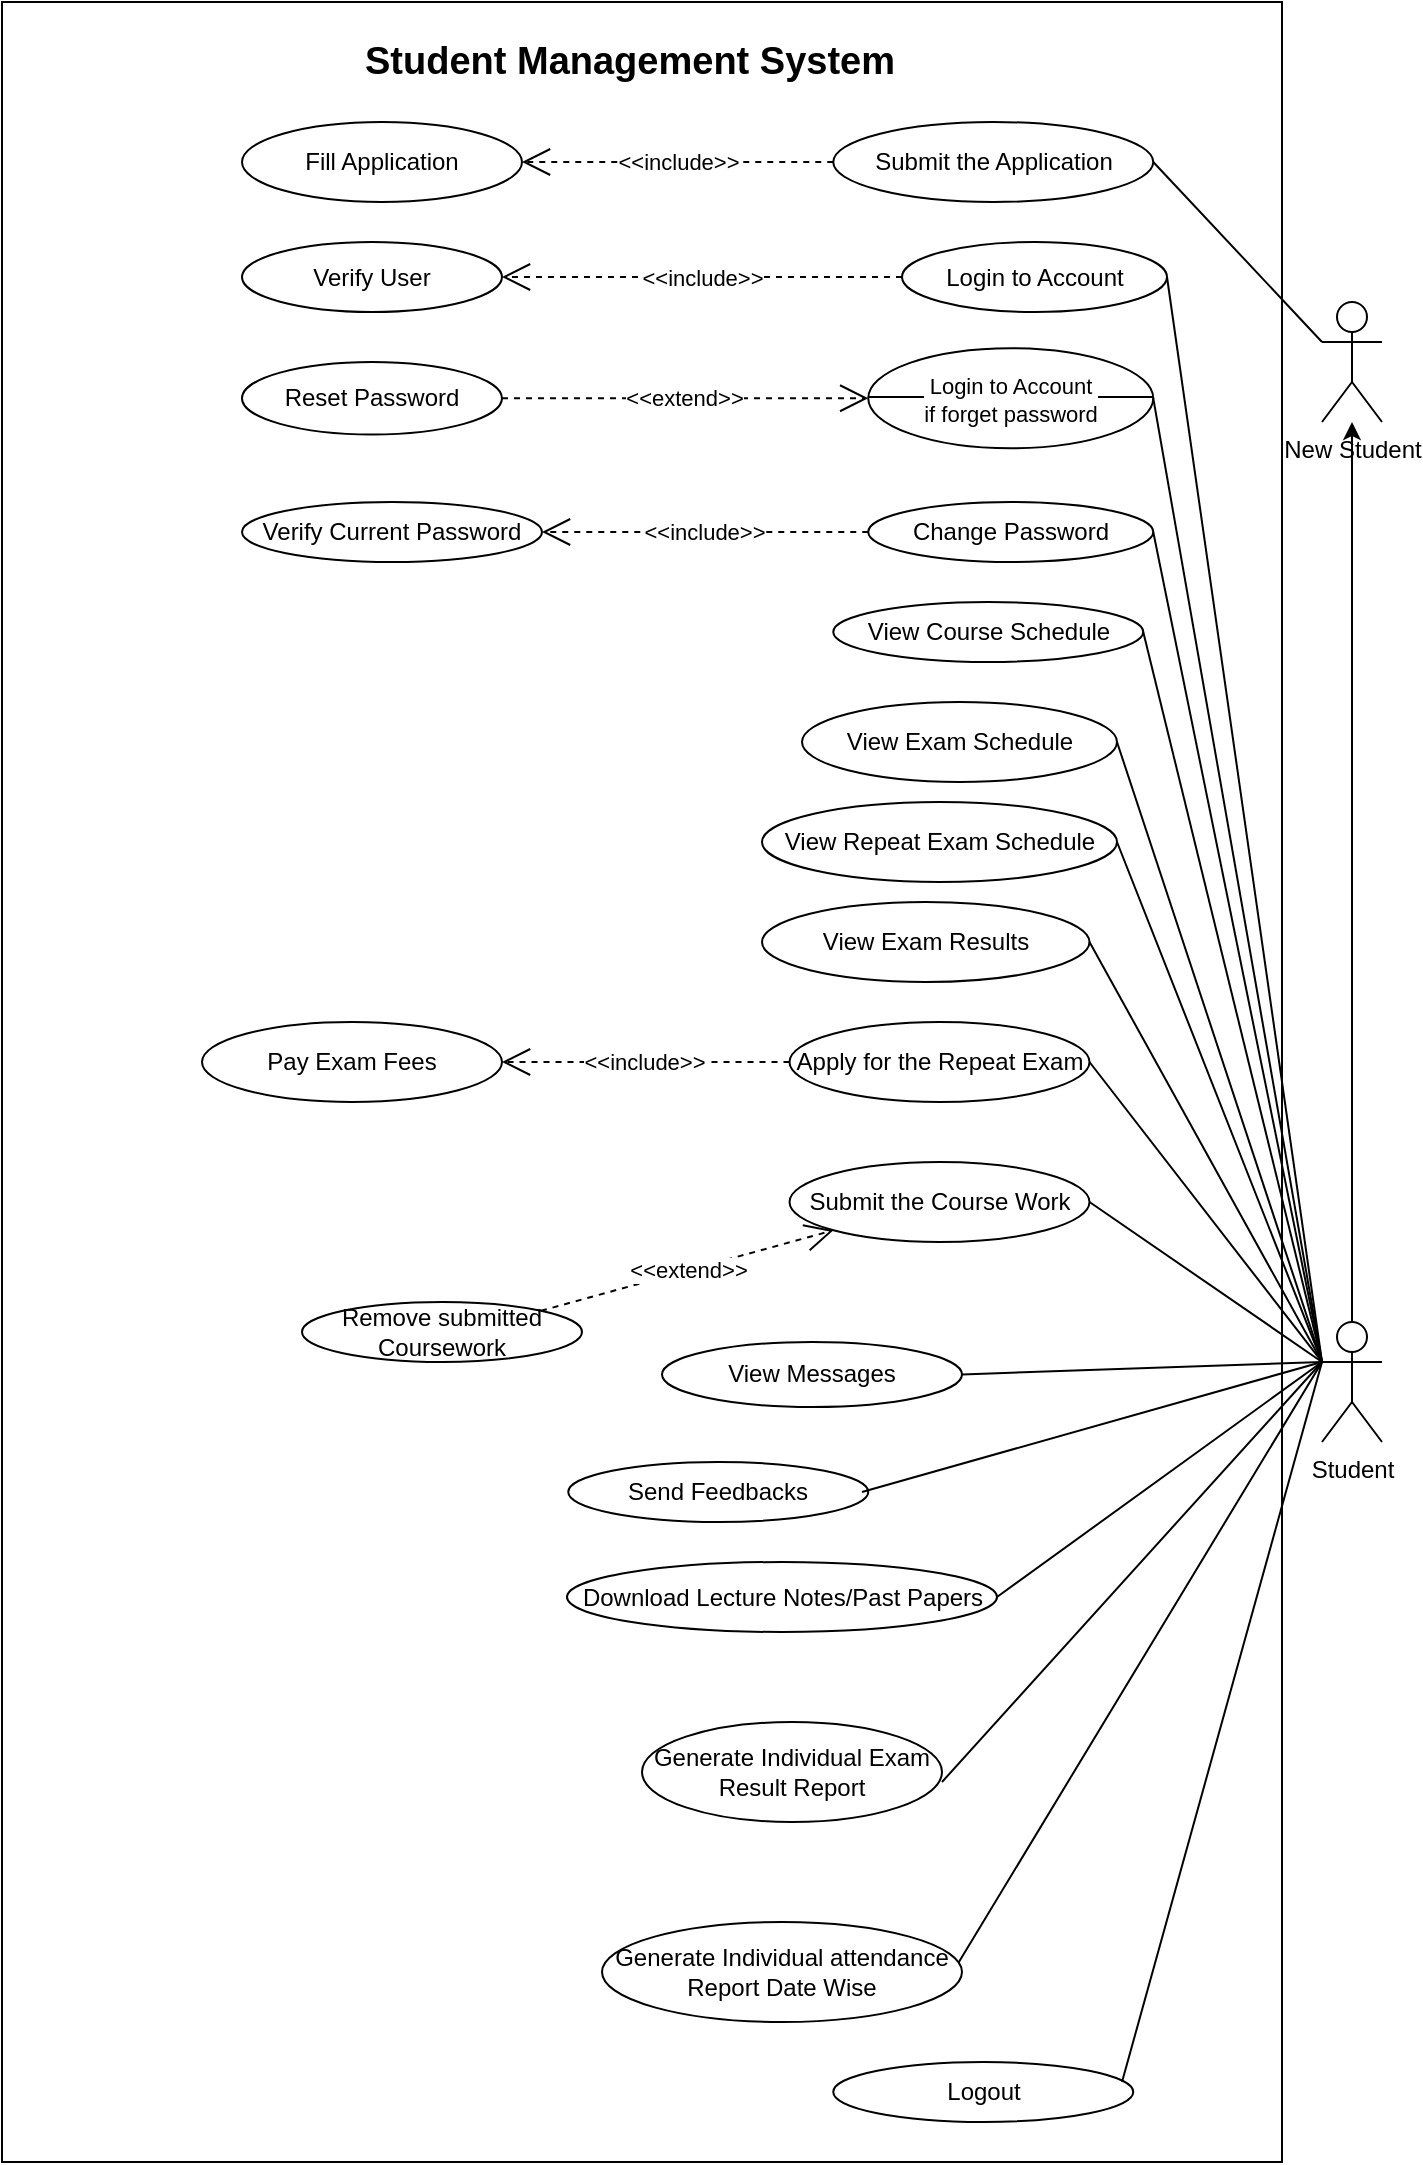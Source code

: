 <mxfile version="21.5.2" pages="3">
  <diagram id="Fo40DGJe66TH6S6EUgUs" name="Page-3">
    <mxGraphModel dx="1032" dy="595" grid="1" gridSize="10" guides="1" tooltips="1" connect="1" arrows="1" fold="1" page="1" pageScale="1" pageWidth="827" pageHeight="1169" math="0" shadow="0">
      <root>
        <mxCell id="0" />
        <mxCell id="1" parent="0" />
        <mxCell id="s9Cv7o95TxeG7p0f2qZT-1" value="" style="whiteSpace=wrap;html=1;strokeWidth=1;" parent="1" vertex="1">
          <mxGeometry x="100" y="40" width="640" height="1080" as="geometry" />
        </mxCell>
        <mxCell id="AkxlmaOYPXWPdrXJiU-q-1" value="New Student" style="shape=umlActor;verticalLabelPosition=bottom;verticalAlign=top;html=1;outlineConnect=0;" parent="1" vertex="1">
          <mxGeometry x="760" y="190" width="30" height="60" as="geometry" />
        </mxCell>
        <mxCell id="AkxlmaOYPXWPdrXJiU-q-2" value="Submit the Application" style="ellipse;whiteSpace=wrap;html=1;" parent="1" vertex="1">
          <mxGeometry x="515.63" y="100" width="160" height="40" as="geometry" />
        </mxCell>
        <mxCell id="AkxlmaOYPXWPdrXJiU-q-3" value="" style="endArrow=none;html=1;rounded=0;entryX=1;entryY=0.5;entryDx=0;entryDy=0;exitX=0;exitY=0.333;exitDx=0;exitDy=0;exitPerimeter=0;endFill=0;" parent="1" source="AkxlmaOYPXWPdrXJiU-q-1" target="AkxlmaOYPXWPdrXJiU-q-2" edge="1">
          <mxGeometry width="50" height="50" relative="1" as="geometry">
            <mxPoint x="70" y="180" as="sourcePoint" />
            <mxPoint x="220" y="120" as="targetPoint" />
          </mxGeometry>
        </mxCell>
        <mxCell id="8iiRLaR2NJUiP_EzIYH--23" style="edgeStyle=orthogonalEdgeStyle;rounded=0;orthogonalLoop=1;jettySize=auto;html=1;exitX=0.5;exitY=0;exitDx=0;exitDy=0;exitPerimeter=0;" parent="1" source="AkxlmaOYPXWPdrXJiU-q-5" target="AkxlmaOYPXWPdrXJiU-q-1" edge="1">
          <mxGeometry relative="1" as="geometry">
            <Array as="points">
              <mxPoint x="775" y="650" />
              <mxPoint x="775" y="650" />
            </Array>
          </mxGeometry>
        </mxCell>
        <mxCell id="AkxlmaOYPXWPdrXJiU-q-5" value="Student" style="shape=umlActor;verticalLabelPosition=bottom;verticalAlign=top;html=1;outlineConnect=0;" parent="1" vertex="1">
          <mxGeometry x="760" y="700" width="30" height="60" as="geometry" />
        </mxCell>
        <mxCell id="AkxlmaOYPXWPdrXJiU-q-12" value="Fill Application" style="ellipse;whiteSpace=wrap;html=1;" parent="1" vertex="1">
          <mxGeometry x="220" y="100" width="140" height="40" as="geometry" />
        </mxCell>
        <mxCell id="AkxlmaOYPXWPdrXJiU-q-13" value="&amp;lt;&amp;lt;include&amp;gt;&amp;gt;" style="endArrow=open;endSize=12;dashed=1;html=1;rounded=0;exitX=0;exitY=0.5;exitDx=0;exitDy=0;entryX=1;entryY=0.5;entryDx=0;entryDy=0;" parent="1" source="AkxlmaOYPXWPdrXJiU-q-2" target="AkxlmaOYPXWPdrXJiU-q-12" edge="1">
          <mxGeometry width="160" relative="1" as="geometry">
            <mxPoint x="264" y="276" as="sourcePoint" />
            <mxPoint x="248" y="149" as="targetPoint" />
          </mxGeometry>
        </mxCell>
        <mxCell id="AkxlmaOYPXWPdrXJiU-q-18" value="View Exam Schedule" style="ellipse;whiteSpace=wrap;html=1;direction=west;" parent="1" vertex="1">
          <mxGeometry x="500" y="390" width="157.5" height="40" as="geometry" />
        </mxCell>
        <mxCell id="AkxlmaOYPXWPdrXJiU-q-19" value="View Exam Results" style="ellipse;whiteSpace=wrap;html=1;direction=west;" parent="1" vertex="1">
          <mxGeometry x="480" y="490" width="163.75" height="40" as="geometry" />
        </mxCell>
        <mxCell id="AkxlmaOYPXWPdrXJiU-q-20" value="" style="endArrow=none;html=1;rounded=0;entryX=0;entryY=0.5;entryDx=0;entryDy=0;endFill=0;exitX=0;exitY=0.333;exitDx=0;exitDy=0;exitPerimeter=0;" parent="1" source="AkxlmaOYPXWPdrXJiU-q-5" target="AkxlmaOYPXWPdrXJiU-q-18" edge="1">
          <mxGeometry width="50" height="50" relative="1" as="geometry">
            <mxPoint x="760" y="730" as="sourcePoint" />
            <mxPoint x="160" y="375" as="targetPoint" />
          </mxGeometry>
        </mxCell>
        <mxCell id="AkxlmaOYPXWPdrXJiU-q-21" value="" style="endArrow=none;html=1;rounded=0;endFill=0;exitX=0;exitY=0.333;exitDx=0;exitDy=0;exitPerimeter=0;entryX=0;entryY=0.5;entryDx=0;entryDy=0;" parent="1" source="AkxlmaOYPXWPdrXJiU-q-5" target="XrY8zo_Yib_sE1caM2XO-1" edge="1">
          <mxGeometry width="50" height="50" relative="1" as="geometry">
            <mxPoint x="750" y="730" as="sourcePoint" />
            <mxPoint x="199" y="878" as="targetPoint" />
          </mxGeometry>
        </mxCell>
        <mxCell id="AkxlmaOYPXWPdrXJiU-q-22" value="" style="endArrow=none;html=1;rounded=0;entryX=0;entryY=0.5;entryDx=0;entryDy=0;endFill=0;exitX=0;exitY=0.333;exitDx=0;exitDy=0;exitPerimeter=0;" parent="1" source="AkxlmaOYPXWPdrXJiU-q-5" target="AkxlmaOYPXWPdrXJiU-q-19" edge="1">
          <mxGeometry width="50" height="50" relative="1" as="geometry">
            <mxPoint x="760" y="730" as="sourcePoint" />
            <mxPoint x="150" y="410" as="targetPoint" />
            <Array as="points" />
          </mxGeometry>
        </mxCell>
        <mxCell id="AkxlmaOYPXWPdrXJiU-q-23" value="Generate Individual Exam Result Report" style="ellipse;whiteSpace=wrap;html=1;" parent="1" vertex="1">
          <mxGeometry x="420" y="900" width="150" height="50" as="geometry" />
        </mxCell>
        <mxCell id="AkxlmaOYPXWPdrXJiU-q-26" value="" style="endArrow=none;html=1;rounded=0;endFill=0;exitX=0;exitY=0.333;exitDx=0;exitDy=0;exitPerimeter=0;" parent="1" source="AkxlmaOYPXWPdrXJiU-q-5" edge="1">
          <mxGeometry width="50" height="50" relative="1" as="geometry">
            <mxPoint x="810" y="760" as="sourcePoint" />
            <mxPoint x="570" y="930" as="targetPoint" />
            <Array as="points">
              <mxPoint x="570" y="930" />
            </Array>
          </mxGeometry>
        </mxCell>
        <mxCell id="AkxlmaOYPXWPdrXJiU-q-29" value="View Course Schedule" style="ellipse;whiteSpace=wrap;html=1;direction=west;" parent="1" vertex="1">
          <mxGeometry x="515.63" y="340" width="155" height="30" as="geometry" />
        </mxCell>
        <mxCell id="AkxlmaOYPXWPdrXJiU-q-30" value="" style="endArrow=none;html=1;rounded=0;entryX=0;entryY=0.5;entryDx=0;entryDy=0;exitX=0;exitY=0.333;exitDx=0;exitDy=0;endFill=0;exitPerimeter=0;" parent="1" source="AkxlmaOYPXWPdrXJiU-q-5" target="AkxlmaOYPXWPdrXJiU-q-29" edge="1">
          <mxGeometry width="50" height="50" relative="1" as="geometry">
            <mxPoint x="70" y="730" as="sourcePoint" />
            <mxPoint x="170" y="325" as="targetPoint" />
          </mxGeometry>
        </mxCell>
        <mxCell id="AkxlmaOYPXWPdrXJiU-q-35" value="Pay Exam Fees" style="ellipse;whiteSpace=wrap;html=1;direction=east;" parent="1" vertex="1">
          <mxGeometry x="200" y="550" width="150" height="40" as="geometry" />
        </mxCell>
        <mxCell id="AkxlmaOYPXWPdrXJiU-q-36" value="" style="endArrow=none;html=1;rounded=0;entryX=0;entryY=0.5;entryDx=0;entryDy=0;endFill=0;exitX=0;exitY=0.333;exitDx=0;exitDy=0;exitPerimeter=0;" parent="1" source="AkxlmaOYPXWPdrXJiU-q-5" target="AkxlmaOYPXWPdrXJiU-q-41" edge="1">
          <mxGeometry width="50" height="50" relative="1" as="geometry">
            <mxPoint x="750" y="730" as="sourcePoint" />
            <mxPoint x="210" y="735" as="targetPoint" />
            <Array as="points" />
          </mxGeometry>
        </mxCell>
        <mxCell id="AkxlmaOYPXWPdrXJiU-q-41" value="Apply for the Repeat Exam" style="ellipse;whiteSpace=wrap;html=1;direction=west;" parent="1" vertex="1">
          <mxGeometry x="493.75" y="550" width="150" height="40" as="geometry" />
        </mxCell>
        <mxCell id="AkxlmaOYPXWPdrXJiU-q-42" value="&amp;lt;&amp;lt;include&amp;gt;&amp;gt;" style="endArrow=open;endSize=12;dashed=1;html=1;rounded=0;entryX=1;entryY=0.5;entryDx=0;entryDy=0;exitX=1;exitY=0.5;exitDx=0;exitDy=0;" parent="1" source="AkxlmaOYPXWPdrXJiU-q-41" target="AkxlmaOYPXWPdrXJiU-q-35" edge="1">
          <mxGeometry x="0.006" width="160" relative="1" as="geometry">
            <mxPoint x="471" y="717" as="sourcePoint" />
            <mxPoint x="460" y="780" as="targetPoint" />
            <mxPoint as="offset" />
          </mxGeometry>
        </mxCell>
        <mxCell id="AkxlmaOYPXWPdrXJiU-q-43" value="View Repeat Exam Schedule" style="ellipse;whiteSpace=wrap;html=1;direction=west;" parent="1" vertex="1">
          <mxGeometry x="480" y="440" width="177.5" height="40" as="geometry" />
        </mxCell>
        <mxCell id="AkxlmaOYPXWPdrXJiU-q-44" value="" style="endArrow=none;html=1;rounded=0;entryX=0;entryY=0.5;entryDx=0;entryDy=0;endFill=0;exitX=0;exitY=0.333;exitDx=0;exitDy=0;exitPerimeter=0;" parent="1" source="AkxlmaOYPXWPdrXJiU-q-5" target="AkxlmaOYPXWPdrXJiU-q-43" edge="1">
          <mxGeometry width="50" height="50" relative="1" as="geometry">
            <mxPoint x="750" y="730" as="sourcePoint" />
            <mxPoint x="173" y="655" as="targetPoint" />
          </mxGeometry>
        </mxCell>
        <mxCell id="AkxlmaOYPXWPdrXJiU-q-45" value="Submit the Course Work" style="ellipse;whiteSpace=wrap;html=1;direction=west;" parent="1" vertex="1">
          <mxGeometry x="493.75" y="620" width="150" height="40" as="geometry" />
        </mxCell>
        <mxCell id="AkxlmaOYPXWPdrXJiU-q-47" value="Remove submitted Coursework" style="ellipse;whiteSpace=wrap;html=1;" parent="1" vertex="1">
          <mxGeometry x="250" y="690" width="140" height="30" as="geometry" />
        </mxCell>
        <mxCell id="AkxlmaOYPXWPdrXJiU-q-49" value="&amp;lt;&amp;lt;extend&amp;gt;&amp;gt;" style="endArrow=open;endSize=12;dashed=1;html=1;rounded=0;exitX=1;exitY=0;exitDx=0;exitDy=0;entryX=1;entryY=0;entryDx=0;entryDy=0;" parent="1" source="AkxlmaOYPXWPdrXJiU-q-47" target="AkxlmaOYPXWPdrXJiU-q-45" edge="1">
          <mxGeometry width="160" relative="1" as="geometry">
            <mxPoint x="320" y="388" as="sourcePoint" />
            <mxPoint x="243" y="440" as="targetPoint" />
          </mxGeometry>
        </mxCell>
        <mxCell id="AkxlmaOYPXWPdrXJiU-q-50" value="" style="endArrow=none;html=1;rounded=0;entryX=0;entryY=0.5;entryDx=0;entryDy=0;endFill=0;exitX=0;exitY=0.333;exitDx=0;exitDy=0;exitPerimeter=0;" parent="1" source="AkxlmaOYPXWPdrXJiU-q-5" target="AkxlmaOYPXWPdrXJiU-q-45" edge="1">
          <mxGeometry width="50" height="50" relative="1" as="geometry">
            <mxPoint x="740" y="730" as="sourcePoint" />
            <mxPoint x="440" y="600" as="targetPoint" />
          </mxGeometry>
        </mxCell>
        <mxCell id="AkxlmaOYPXWPdrXJiU-q-51" value="View Messages" style="ellipse;whiteSpace=wrap;html=1;direction=west;" parent="1" vertex="1">
          <mxGeometry x="430" y="710" width="150" height="32.5" as="geometry" />
        </mxCell>
        <mxCell id="AkxlmaOYPXWPdrXJiU-q-52" value="" style="endArrow=none;html=1;rounded=0;entryX=0;entryY=0.5;entryDx=0;entryDy=0;endFill=0;exitX=0;exitY=0.333;exitDx=0;exitDy=0;exitPerimeter=0;" parent="1" source="AkxlmaOYPXWPdrXJiU-q-5" target="AkxlmaOYPXWPdrXJiU-q-51" edge="1">
          <mxGeometry width="50" height="50" relative="1" as="geometry">
            <mxPoint x="740" y="730" as="sourcePoint" />
            <mxPoint x="185" y="775" as="targetPoint" />
          </mxGeometry>
        </mxCell>
        <mxCell id="AkxlmaOYPXWPdrXJiU-q-53" value="Send Feedbacks" style="ellipse;whiteSpace=wrap;html=1;direction=west;" parent="1" vertex="1">
          <mxGeometry x="383.13" y="770" width="150" height="30" as="geometry" />
        </mxCell>
        <mxCell id="AkxlmaOYPXWPdrXJiU-q-54" value="" style="endArrow=none;html=1;rounded=0;endFill=0;exitX=0;exitY=0.333;exitDx=0;exitDy=0;exitPerimeter=0;" parent="1" source="AkxlmaOYPXWPdrXJiU-q-5" edge="1">
          <mxGeometry width="50" height="50" relative="1" as="geometry">
            <mxPoint x="750" y="730" as="sourcePoint" />
            <mxPoint x="530" y="785" as="targetPoint" />
          </mxGeometry>
        </mxCell>
        <mxCell id="AkxlmaOYPXWPdrXJiU-q-55" value="Logout" style="ellipse;whiteSpace=wrap;html=1;direction=west;" parent="1" vertex="1">
          <mxGeometry x="515.63" y="1070" width="150" height="30" as="geometry" />
        </mxCell>
        <mxCell id="AkxlmaOYPXWPdrXJiU-q-56" value="" style="endArrow=none;html=1;rounded=0;endFill=0;exitX=0;exitY=0.333;exitDx=0;exitDy=0;exitPerimeter=0;" parent="1" source="AkxlmaOYPXWPdrXJiU-q-5" edge="1">
          <mxGeometry width="50" height="50" relative="1" as="geometry">
            <mxPoint x="750" y="730" as="sourcePoint" />
            <mxPoint x="660" y="1080" as="targetPoint" />
            <Array as="points">
              <mxPoint x="660" y="1080" />
            </Array>
          </mxGeometry>
        </mxCell>
        <mxCell id="XrY8zo_Yib_sE1caM2XO-1" value="Download Lecture Notes/Past Papers" style="ellipse;whiteSpace=wrap;html=1;direction=west;" parent="1" vertex="1">
          <mxGeometry x="382.5" y="820" width="215" height="35" as="geometry" />
        </mxCell>
        <mxCell id="8iiRLaR2NJUiP_EzIYH--1" value="Login to Account" style="ellipse;whiteSpace=wrap;html=1;direction=west;" parent="1" vertex="1">
          <mxGeometry x="550" y="160" width="132.5" height="35" as="geometry" />
        </mxCell>
        <mxCell id="8iiRLaR2NJUiP_EzIYH--2" value="Verify User" style="ellipse;whiteSpace=wrap;html=1;direction=west;" parent="1" vertex="1">
          <mxGeometry x="220.0" y="160" width="130" height="35" as="geometry" />
        </mxCell>
        <mxCell id="8iiRLaR2NJUiP_EzIYH--3" value="" style="endArrow=none;html=1;rounded=0;endFill=0;entryX=0;entryY=0.5;entryDx=0;entryDy=0;exitX=0;exitY=0.333;exitDx=0;exitDy=0;exitPerimeter=0;" parent="1" source="AkxlmaOYPXWPdrXJiU-q-5" target="8iiRLaR2NJUiP_EzIYH--1" edge="1">
          <mxGeometry width="50" height="50" relative="1" as="geometry">
            <mxPoint x="900" y="730" as="sourcePoint" />
            <mxPoint x="194.69" y="515" as="targetPoint" />
          </mxGeometry>
        </mxCell>
        <mxCell id="8iiRLaR2NJUiP_EzIYH--4" value="" style="endArrow=none;html=1;rounded=0;entryX=0;entryY=0.5;entryDx=0;entryDy=0;endFill=0;exitX=0;exitY=0.333;exitDx=0;exitDy=0;exitPerimeter=0;" parent="1" source="AkxlmaOYPXWPdrXJiU-q-5" target="8iiRLaR2NJUiP_EzIYH--6" edge="1">
          <mxGeometry width="50" height="50" relative="1" as="geometry">
            <mxPoint x="60" y="610" as="sourcePoint" />
            <mxPoint x="514.69" y="625" as="targetPoint" />
          </mxGeometry>
        </mxCell>
        <mxCell id="8iiRLaR2NJUiP_EzIYH--5" value="&amp;lt;&amp;lt;include&amp;gt;&amp;gt;" style="endArrow=open;endSize=12;dashed=1;html=1;rounded=0;exitX=1;exitY=0.5;exitDx=0;exitDy=0;" parent="1" source="8iiRLaR2NJUiP_EzIYH--1" target="8iiRLaR2NJUiP_EzIYH--2" edge="1">
          <mxGeometry width="160" relative="1" as="geometry">
            <mxPoint x="274.69" y="605" as="sourcePoint" />
            <mxPoint x="434.69" y="440" as="targetPoint" />
            <Array as="points" />
          </mxGeometry>
        </mxCell>
        <mxCell id="8iiRLaR2NJUiP_EzIYH--6" value="Change Password" style="ellipse;whiteSpace=wrap;html=1;direction=west;" parent="1" vertex="1">
          <mxGeometry x="533.13" y="290" width="142.5" height="30" as="geometry" />
        </mxCell>
        <mxCell id="8iiRLaR2NJUiP_EzIYH--7" value="Verify Current Password" style="ellipse;whiteSpace=wrap;html=1;direction=west;" parent="1" vertex="1">
          <mxGeometry x="220" y="290" width="150" height="30" as="geometry" />
        </mxCell>
        <mxCell id="8iiRLaR2NJUiP_EzIYH--8" value="&amp;lt;&amp;lt;include&amp;gt;&amp;gt;" style="endArrow=open;endSize=12;dashed=1;html=1;rounded=0;entryX=0;entryY=0.5;entryDx=0;entryDy=0;exitX=1;exitY=0.5;exitDx=0;exitDy=0;" parent="1" source="8iiRLaR2NJUiP_EzIYH--6" target="8iiRLaR2NJUiP_EzIYH--7" edge="1">
          <mxGeometry x="0.006" width="160" relative="1" as="geometry">
            <mxPoint x="332.69" y="963" as="sourcePoint" />
            <mxPoint x="284.69" y="645" as="targetPoint" />
            <mxPoint as="offset" />
          </mxGeometry>
        </mxCell>
        <mxCell id="8iiRLaR2NJUiP_EzIYH--9" value="" style="ellipse;whiteSpace=wrap;html=1;direction=west;" parent="1" vertex="1">
          <mxGeometry x="533.13" y="213.13" width="142.5" height="50" as="geometry" />
        </mxCell>
        <mxCell id="8iiRLaR2NJUiP_EzIYH--10" value="" style="endArrow=none;html=1;rounded=0;entryX=0;entryY=0.5;entryDx=0;entryDy=0;endFill=0;exitX=0;exitY=0.333;exitDx=0;exitDy=0;exitPerimeter=0;" parent="1" source="AkxlmaOYPXWPdrXJiU-q-5" target="8iiRLaR2NJUiP_EzIYH--9" edge="1">
          <mxGeometry width="50" height="50" relative="1" as="geometry">
            <mxPoint x="60" y="610" as="sourcePoint" />
            <mxPoint x="154.69" y="875" as="targetPoint" />
          </mxGeometry>
        </mxCell>
        <mxCell id="8iiRLaR2NJUiP_EzIYH--11" value="Reset Password" style="ellipse;whiteSpace=wrap;html=1;direction=west;" parent="1" vertex="1">
          <mxGeometry x="220" y="220" width="130" height="36.25" as="geometry" />
        </mxCell>
        <mxCell id="8iiRLaR2NJUiP_EzIYH--12" value="&amp;lt;&amp;lt;extend&amp;gt;&amp;gt;" style="endArrow=open;endSize=12;dashed=1;html=1;rounded=0;exitX=0;exitY=0.5;exitDx=0;exitDy=0;entryX=1;entryY=0.5;entryDx=0;entryDy=0;" parent="1" source="8iiRLaR2NJUiP_EzIYH--11" target="8iiRLaR2NJUiP_EzIYH--9" edge="1">
          <mxGeometry width="160" relative="1" as="geometry">
            <mxPoint x="374.69" y="450" as="sourcePoint" />
            <mxPoint x="304.69" y="515" as="targetPoint" />
          </mxGeometry>
        </mxCell>
        <mxCell id="8iiRLaR2NJUiP_EzIYH--13" value="" style="endArrow=none;html=1;rounded=0;exitX=0;exitY=0.5;exitDx=0;exitDy=0;" parent="1" edge="1">
          <mxGeometry width="50" height="50" relative="1" as="geometry">
            <mxPoint x="533.13" y="237.46" as="sourcePoint" />
            <mxPoint x="675.63" y="237.46" as="targetPoint" />
          </mxGeometry>
        </mxCell>
        <mxCell id="8iiRLaR2NJUiP_EzIYH--14" value="Login to Account&lt;br&gt;if forget password" style="edgeLabel;html=1;align=center;verticalAlign=middle;resizable=0;points=[];" parent="8iiRLaR2NJUiP_EzIYH--13" vertex="1" connectable="0">
          <mxGeometry x="0.259" relative="1" as="geometry">
            <mxPoint x="-19" y="1" as="offset" />
          </mxGeometry>
        </mxCell>
        <mxCell id="yVCt0UQSzZDjMIGgqQcN-1" value="" style="endArrow=none;html=1;rounded=0;entryX=0.941;entryY=0.701;entryDx=0;entryDy=0;endFill=0;entryPerimeter=0;" parent="1" target="yVCt0UQSzZDjMIGgqQcN-2" edge="1">
          <mxGeometry width="50" height="50" relative="1" as="geometry">
            <mxPoint x="760" y="720" as="sourcePoint" />
            <mxPoint x="580" y="981.5" as="targetPoint" />
            <Array as="points" />
          </mxGeometry>
        </mxCell>
        <mxCell id="yVCt0UQSzZDjMIGgqQcN-2" value="Generate Individual attendance Report Date Wise" style="ellipse;whiteSpace=wrap;html=1;" parent="1" vertex="1">
          <mxGeometry x="400" y="1000" width="180" height="50" as="geometry" />
        </mxCell>
        <mxCell id="tW9czdO6cpwFSdQOu1Kk-1" value="Student Management System" style="text;html=1;strokeColor=none;fillColor=none;align=center;verticalAlign=middle;whiteSpace=wrap;rounded=0;fontStyle=1;fontSize=19;" parent="1" vertex="1">
          <mxGeometry x="234" y="50" width="360" height="40" as="geometry" />
        </mxCell>
        <mxCell id="Q30DmbLw-cv_1ruXp6FD-5" style="edgeStyle=orthogonalEdgeStyle;rounded=0;orthogonalLoop=1;jettySize=auto;html=1;exitX=0.5;exitY=1;exitDx=0;exitDy=0;" parent="1" edge="1">
          <mxGeometry relative="1" as="geometry">
            <mxPoint x="260" y="1025" as="sourcePoint" />
            <mxPoint x="260" y="1025" as="targetPoint" />
          </mxGeometry>
        </mxCell>
      </root>
    </mxGraphModel>
  </diagram>
  <diagram name="Page-1" id="zm2gPcS2NBpRJEuXoiyS">
    <mxGraphModel dx="1032" dy="595" grid="1" gridSize="10" guides="1" tooltips="1" connect="1" arrows="1" fold="1" page="1" pageScale="1" pageWidth="827" pageHeight="1169" math="0" shadow="0">
      <root>
        <mxCell id="0" />
        <mxCell id="1" parent="0" />
        <mxCell id="lAVPG-hmWhi9AqOshZHy-2" value="" style="whiteSpace=wrap;html=1;" parent="1" vertex="1">
          <mxGeometry x="100" y="30" width="640" height="1090" as="geometry" />
        </mxCell>
        <mxCell id="lAVPG-hmWhi9AqOshZHy-15" value="Admin" style="shape=umlActor;verticalLabelPosition=bottom;verticalAlign=top;html=1;outlineConnect=0;" parent="1" vertex="1">
          <mxGeometry x="40" y="575" width="30" height="60" as="geometry" />
        </mxCell>
        <mxCell id="d4oiWtsD0GuKBpQf_ANB-4" value="Login to Account" style="ellipse;whiteSpace=wrap;html=1;" parent="1" vertex="1">
          <mxGeometry x="162.5" y="80" width="132.5" height="35" as="geometry" />
        </mxCell>
        <mxCell id="d4oiWtsD0GuKBpQf_ANB-5" value="Verify User" style="ellipse;whiteSpace=wrap;html=1;" parent="1" vertex="1">
          <mxGeometry x="455" y="80" width="130" height="35" as="geometry" />
        </mxCell>
        <mxCell id="d4oiWtsD0GuKBpQf_ANB-8" value="" style="endArrow=none;html=1;rounded=0;exitX=1;exitY=0.333;exitDx=0;exitDy=0;exitPerimeter=0;endFill=0;entryX=0;entryY=0.5;entryDx=0;entryDy=0;" parent="1" source="lAVPG-hmWhi9AqOshZHy-15" target="d4oiWtsD0GuKBpQf_ANB-4" edge="1">
          <mxGeometry width="50" height="50" relative="1" as="geometry">
            <mxPoint x="70" y="730" as="sourcePoint" />
            <mxPoint x="180" y="180" as="targetPoint" />
          </mxGeometry>
        </mxCell>
        <mxCell id="d4oiWtsD0GuKBpQf_ANB-13" value="" style="endArrow=none;html=1;rounded=0;exitX=1;exitY=0.333;exitDx=0;exitDy=0;exitPerimeter=0;entryX=0;entryY=0.5;entryDx=0;entryDy=0;endFill=0;" parent="1" source="lAVPG-hmWhi9AqOshZHy-15" target="d4oiWtsD0GuKBpQf_ANB-78" edge="1">
          <mxGeometry width="50" height="50" relative="1" as="geometry">
            <mxPoint x="70" y="170" as="sourcePoint" />
            <mxPoint x="193.75" y="840" as="targetPoint" />
          </mxGeometry>
        </mxCell>
        <mxCell id="d4oiWtsD0GuKBpQf_ANB-22" value="" style="endArrow=none;html=1;rounded=0;entryX=0;entryY=0.5;entryDx=0;entryDy=0;exitX=1;exitY=0.333;exitDx=0;exitDy=0;exitPerimeter=0;endFill=0;" parent="1" source="lAVPG-hmWhi9AqOshZHy-15" target="d4oiWtsD0GuKBpQf_ANB-33" edge="1">
          <mxGeometry width="50" height="50" relative="1" as="geometry">
            <mxPoint x="60" y="750" as="sourcePoint" />
            <mxPoint x="500" y="290" as="targetPoint" />
          </mxGeometry>
        </mxCell>
        <mxCell id="d4oiWtsD0GuKBpQf_ANB-27" value="&amp;lt;&amp;lt;include&amp;gt;&amp;gt;" style="endArrow=open;endSize=12;dashed=1;html=1;rounded=0;exitX=1;exitY=0.5;exitDx=0;exitDy=0;" parent="1" source="d4oiWtsD0GuKBpQf_ANB-4" target="d4oiWtsD0GuKBpQf_ANB-5" edge="1">
          <mxGeometry width="160" relative="1" as="geometry">
            <mxPoint x="260" y="270" as="sourcePoint" />
            <mxPoint x="420" y="105" as="targetPoint" />
            <Array as="points" />
          </mxGeometry>
        </mxCell>
        <mxCell id="d4oiWtsD0GuKBpQf_ANB-33" value="Change Password" style="ellipse;whiteSpace=wrap;html=1;" parent="1" vertex="1">
          <mxGeometry x="166.25" y="200" width="142.5" height="30" as="geometry" />
        </mxCell>
        <mxCell id="d4oiWtsD0GuKBpQf_ANB-34" value="Verify Current Password" style="ellipse;whiteSpace=wrap;html=1;" parent="1" vertex="1">
          <mxGeometry x="450.94" y="200" width="150" height="30" as="geometry" />
        </mxCell>
        <mxCell id="d4oiWtsD0GuKBpQf_ANB-35" value="&amp;lt;&amp;lt;include&amp;gt;&amp;gt;" style="endArrow=open;endSize=12;dashed=1;html=1;rounded=0;entryX=0;entryY=0.5;entryDx=0;entryDy=0;exitX=1;exitY=0.5;exitDx=0;exitDy=0;" parent="1" source="d4oiWtsD0GuKBpQf_ANB-33" target="d4oiWtsD0GuKBpQf_ANB-34" edge="1">
          <mxGeometry x="0.006" width="160" relative="1" as="geometry">
            <mxPoint x="318" y="628" as="sourcePoint" />
            <mxPoint x="270" y="310" as="targetPoint" />
            <mxPoint as="offset" />
          </mxGeometry>
        </mxCell>
        <mxCell id="d4oiWtsD0GuKBpQf_ANB-36" value="Add Batch" style="ellipse;whiteSpace=wrap;html=1;" parent="1" vertex="1">
          <mxGeometry x="177.5" y="410" width="135" height="40" as="geometry" />
        </mxCell>
        <mxCell id="d4oiWtsD0GuKBpQf_ANB-38" value="Publish Exam Results" style="ellipse;whiteSpace=wrap;html=1;" parent="1" vertex="1">
          <mxGeometry x="175" y="585" width="150" height="40" as="geometry" />
        </mxCell>
        <mxCell id="d4oiWtsD0GuKBpQf_ANB-39" value="" style="endArrow=none;html=1;rounded=0;entryX=0;entryY=0.5;entryDx=0;entryDy=0;exitX=1;exitY=0.333;exitDx=0;exitDy=0;exitPerimeter=0;endFill=0;" parent="1" source="lAVPG-hmWhi9AqOshZHy-15" target="d4oiWtsD0GuKBpQf_ANB-36" edge="1">
          <mxGeometry width="50" height="50" relative="1" as="geometry">
            <mxPoint x="70" y="730" as="sourcePoint" />
            <mxPoint x="160" y="375" as="targetPoint" />
          </mxGeometry>
        </mxCell>
        <mxCell id="d4oiWtsD0GuKBpQf_ANB-42" value="" style="endArrow=none;html=1;rounded=0;entryX=0;entryY=0.5;entryDx=0;entryDy=0;exitX=1;exitY=0.333;exitDx=0;exitDy=0;exitPerimeter=0;endFill=0;" parent="1" source="lAVPG-hmWhi9AqOshZHy-15" target="GJgH__e3tAiykHZOkwDM-1" edge="1">
          <mxGeometry width="50" height="50" relative="1" as="geometry">
            <mxPoint x="80" y="350" as="sourcePoint" />
            <mxPoint x="190" y="837.5" as="targetPoint" />
          </mxGeometry>
        </mxCell>
        <mxCell id="d4oiWtsD0GuKBpQf_ANB-43" value="" style="endArrow=none;html=1;rounded=0;entryX=0;entryY=0.5;entryDx=0;entryDy=0;exitX=1;exitY=0.333;exitDx=0;exitDy=0;exitPerimeter=0;endFill=0;" parent="1" source="lAVPG-hmWhi9AqOshZHy-15" target="d4oiWtsD0GuKBpQf_ANB-38" edge="1">
          <mxGeometry width="50" height="50" relative="1" as="geometry">
            <mxPoint x="70" y="730" as="sourcePoint" />
            <mxPoint x="150" y="410" as="targetPoint" />
            <Array as="points" />
          </mxGeometry>
        </mxCell>
        <mxCell id="d4oiWtsD0GuKBpQf_ANB-47" value="" style="endArrow=none;html=1;rounded=0;entryX=0;entryY=0.5;entryDx=0;entryDy=0;exitX=1;exitY=0.333;exitDx=0;exitDy=0;exitPerimeter=0;endFill=0;" parent="1" source="lAVPG-hmWhi9AqOshZHy-15" target="m_-V9lRnGIA6JKJXaDJv-2" edge="1">
          <mxGeometry width="50" height="50" relative="1" as="geometry">
            <mxPoint x="80" y="350" as="sourcePoint" />
            <mxPoint x="190.32" y="915" as="targetPoint" />
            <Array as="points" />
          </mxGeometry>
        </mxCell>
        <mxCell id="d4oiWtsD0GuKBpQf_ANB-78" value="Punch Student ID to Attendance" style="ellipse;whiteSpace=wrap;html=1;" parent="1" vertex="1">
          <mxGeometry x="190.32" y="750" width="150" height="40" as="geometry" />
        </mxCell>
        <mxCell id="d4oiWtsD0GuKBpQf_ANB-79" value="Cancel Exam Schedule" style="ellipse;whiteSpace=wrap;html=1;" parent="1" vertex="1">
          <mxGeometry x="487.5" y="450" width="145" height="40" as="geometry" />
        </mxCell>
        <mxCell id="d4oiWtsD0GuKBpQf_ANB-81" value="Update Exam Schedule" style="ellipse;whiteSpace=wrap;html=1;" parent="1" vertex="1">
          <mxGeometry x="493.75" y="505" width="150" height="35" as="geometry" />
        </mxCell>
        <mxCell id="d4oiWtsD0GuKBpQf_ANB-96" value="" style="endArrow=none;html=1;rounded=0;entryX=0;entryY=0.5;entryDx=0;entryDy=0;exitX=1;exitY=0.333;exitDx=0;exitDy=0;exitPerimeter=0;endFill=0;" parent="1" source="lAVPG-hmWhi9AqOshZHy-15" target="m_-V9lRnGIA6JKJXaDJv-3" edge="1">
          <mxGeometry width="50" height="50" relative="1" as="geometry">
            <mxPoint x="780" y="600" as="sourcePoint" />
            <mxPoint x="190.32" y="870" as="targetPoint" />
          </mxGeometry>
        </mxCell>
        <mxCell id="G-Lgrk7-vZlcEAVwouNc-2" value="Add Student to the Course" style="ellipse;whiteSpace=wrap;html=1;" parent="1" vertex="1">
          <mxGeometry x="175" y="350" width="155" height="40" as="geometry" />
        </mxCell>
        <mxCell id="G-Lgrk7-vZlcEAVwouNc-3" value="" style="endArrow=none;html=1;rounded=0;entryX=0;entryY=0.5;entryDx=0;entryDy=0;exitX=1;exitY=0.333;exitDx=0;exitDy=0;exitPerimeter=0;endFill=0;" parent="1" source="lAVPG-hmWhi9AqOshZHy-15" target="G-Lgrk7-vZlcEAVwouNc-2" edge="1">
          <mxGeometry width="50" height="50" relative="1" as="geometry">
            <mxPoint x="70" y="730" as="sourcePoint" />
            <mxPoint x="170" y="325" as="targetPoint" />
          </mxGeometry>
        </mxCell>
        <mxCell id="-W-y0-7LprUPO_DgklRz-1" value="" style="ellipse;whiteSpace=wrap;html=1;" parent="1" vertex="1">
          <mxGeometry x="162.5" y="140" width="142.5" height="50" as="geometry" />
        </mxCell>
        <mxCell id="-W-y0-7LprUPO_DgklRz-8" value="" style="endArrow=none;html=1;rounded=0;exitX=1;exitY=0.333;exitDx=0;exitDy=0;exitPerimeter=0;entryX=0;entryY=0.5;entryDx=0;entryDy=0;endFill=0;" parent="1" source="lAVPG-hmWhi9AqOshZHy-15" target="-W-y0-7LprUPO_DgklRz-1" edge="1">
          <mxGeometry width="50" height="50" relative="1" as="geometry">
            <mxPoint x="70" y="730" as="sourcePoint" />
            <mxPoint x="140" y="540" as="targetPoint" />
          </mxGeometry>
        </mxCell>
        <mxCell id="-W-y0-7LprUPO_DgklRz-12" value="Reset Password" style="ellipse;whiteSpace=wrap;html=1;" parent="1" vertex="1">
          <mxGeometry x="455" y="140" width="130" height="36.25" as="geometry" />
        </mxCell>
        <mxCell id="-W-y0-7LprUPO_DgklRz-13" value="&amp;lt;&amp;lt;extend&amp;gt;&amp;gt;" style="endArrow=open;endSize=12;dashed=1;html=1;rounded=0;exitX=0;exitY=0.5;exitDx=0;exitDy=0;entryX=1;entryY=0.5;entryDx=0;entryDy=0;" parent="1" source="-W-y0-7LprUPO_DgklRz-12" target="-W-y0-7LprUPO_DgklRz-1" edge="1">
          <mxGeometry width="160" relative="1" as="geometry">
            <mxPoint x="360" y="115" as="sourcePoint" />
            <mxPoint x="290" y="180" as="targetPoint" />
          </mxGeometry>
        </mxCell>
        <mxCell id="5Vf0oPMB8CiPGsSxuJf1-7" value="Verify related Student" style="ellipse;whiteSpace=wrap;html=1;" parent="1" vertex="1">
          <mxGeometry x="450" y="770" width="150" height="40" as="geometry" />
        </mxCell>
        <mxCell id="5Vf0oPMB8CiPGsSxuJf1-8" value="&amp;lt;&amp;lt;include&amp;gt;&amp;gt;" style="endArrow=open;endSize=12;dashed=1;html=1;rounded=0;exitX=1;exitY=0.5;exitDx=0;exitDy=0;entryX=0;entryY=0.5;entryDx=0;entryDy=0;" parent="1" source="d4oiWtsD0GuKBpQf_ANB-78" target="5Vf0oPMB8CiPGsSxuJf1-7" edge="1">
          <mxGeometry x="0.006" width="160" relative="1" as="geometry">
            <mxPoint x="319" y="607" as="sourcePoint" />
            <mxPoint x="440" y="810" as="targetPoint" />
            <mxPoint as="offset" />
          </mxGeometry>
        </mxCell>
        <mxCell id="Sosaidkj4-8t95hLzwu4-13" value="" style="endArrow=none;html=1;rounded=0;exitX=0;exitY=0.5;exitDx=0;exitDy=0;" parent="1" edge="1">
          <mxGeometry width="50" height="50" relative="1" as="geometry">
            <mxPoint x="162.5" y="164.33" as="sourcePoint" />
            <mxPoint x="305" y="164.33" as="targetPoint" />
          </mxGeometry>
        </mxCell>
        <mxCell id="Sosaidkj4-8t95hLzwu4-14" value="Login to Account&lt;br&gt;if forget password" style="edgeLabel;html=1;align=center;verticalAlign=middle;resizable=0;points=[];" parent="Sosaidkj4-8t95hLzwu4-13" vertex="1" connectable="0">
          <mxGeometry x="0.259" relative="1" as="geometry">
            <mxPoint x="-19" y="1" as="offset" />
          </mxGeometry>
        </mxCell>
        <mxCell id="RUZR-YJ3Vn-f4wn_gmPG-1" value="Send System account&#39;s Credentials" style="ellipse;whiteSpace=wrap;html=1;" parent="1" vertex="1">
          <mxGeometry x="170.63" y="300" width="159.37" height="40" as="geometry" />
        </mxCell>
        <mxCell id="RUZR-YJ3Vn-f4wn_gmPG-2" value="" style="endArrow=none;html=1;rounded=0;exitX=1;exitY=0.333;exitDx=0;exitDy=0;exitPerimeter=0;entryX=0;entryY=0.5;entryDx=0;entryDy=0;endFill=0;" parent="1" source="lAVPG-hmWhi9AqOshZHy-15" target="RUZR-YJ3Vn-f4wn_gmPG-1" edge="1">
          <mxGeometry width="50" height="50" relative="1" as="geometry">
            <mxPoint x="780" y="590" as="sourcePoint" />
            <mxPoint x="440" y="290" as="targetPoint" />
          </mxGeometry>
        </mxCell>
        <mxCell id="GJgH__e3tAiykHZOkwDM-1" value="Generate Payment Receipt" style="ellipse;whiteSpace=wrap;html=1;" parent="1" vertex="1">
          <mxGeometry x="190.32" y="800" width="156.25" height="40" as="geometry" />
        </mxCell>
        <mxCell id="CrqCy0Mkk3rUytjSSXYV-3" value="" style="endArrow=none;html=1;rounded=0;entryX=0;entryY=0.5;entryDx=0;entryDy=0;exitX=1;exitY=0.333;exitDx=0;exitDy=0;exitPerimeter=0;endFill=0;" parent="1" source="lAVPG-hmWhi9AqOshZHy-15" target="qa61Tqf8aqytgliSW6bD-16" edge="1">
          <mxGeometry width="50" height="50" relative="1" as="geometry">
            <mxPoint x="100" y="740" as="sourcePoint" />
            <mxPoint x="175.835" y="613.99" as="targetPoint" />
          </mxGeometry>
        </mxCell>
        <mxCell id="CrqCy0Mkk3rUytjSSXYV-13" value="" style="endArrow=none;html=1;rounded=0;exitX=1;exitY=0.333;exitDx=0;exitDy=0;exitPerimeter=0;entryX=0;entryY=0.5;entryDx=0;entryDy=0;endFill=0;" parent="1" source="lAVPG-hmWhi9AqOshZHy-15" target="qa61Tqf8aqytgliSW6bD-26" edge="1">
          <mxGeometry width="50" height="50" relative="1" as="geometry">
            <mxPoint x="100" y="740" as="sourcePoint" />
            <mxPoint x="197.05" y="807.34" as="targetPoint" />
          </mxGeometry>
        </mxCell>
        <mxCell id="uvBWuhWFLHVcGRgiDrpi-1" value="Add Repeat Exam Schedule" style="ellipse;whiteSpace=wrap;html=1;" parent="1" vertex="1">
          <mxGeometry x="180.32" y="640" width="160" height="40" as="geometry" />
        </mxCell>
        <mxCell id="BlMRCcmzzIhvfxpjQf3j-18" value="&amp;lt;&amp;lt;extend&amp;gt;&amp;gt;" style="endArrow=open;endSize=12;dashed=1;html=1;rounded=0;exitX=0;exitY=0.5;exitDx=0;exitDy=0;entryX=1;entryY=0;entryDx=0;entryDy=0;" parent="1" source="d4oiWtsD0GuKBpQf_ANB-79" target="qa61Tqf8aqytgliSW6bD-16" edge="1">
          <mxGeometry width="160" relative="1" as="geometry">
            <mxPoint x="320" y="368" as="sourcePoint" />
            <mxPoint x="243" y="410" as="targetPoint" />
          </mxGeometry>
        </mxCell>
        <mxCell id="BlMRCcmzzIhvfxpjQf3j-20" value="&amp;lt;&amp;lt;extend&amp;gt;&amp;gt;" style="endArrow=open;endSize=12;dashed=1;html=1;rounded=0;exitX=0;exitY=0.5;exitDx=0;exitDy=0;entryX=1;entryY=0.5;entryDx=0;entryDy=0;" parent="1" source="d4oiWtsD0GuKBpQf_ANB-81" target="qa61Tqf8aqytgliSW6bD-16" edge="1">
          <mxGeometry width="160" relative="1" as="geometry">
            <mxPoint x="320" y="368" as="sourcePoint" />
            <mxPoint x="243" y="410" as="targetPoint" />
          </mxGeometry>
        </mxCell>
        <mxCell id="BlMRCcmzzIhvfxpjQf3j-23" value="&amp;lt;&amp;lt;extend&amp;gt;&amp;gt;" style="endArrow=open;endSize=12;dashed=1;html=1;rounded=0;exitX=0;exitY=0.5;exitDx=0;exitDy=0;entryX=0.944;entryY=0.653;entryDx=0;entryDy=0;entryPerimeter=0;" parent="1" source="qa61Tqf8aqytgliSW6bD-20" target="d4oiWtsD0GuKBpQf_ANB-38" edge="1">
          <mxGeometry width="160" relative="1" as="geometry">
            <mxPoint x="522" y="564" as="sourcePoint" />
            <mxPoint x="612.741" y="675.511" as="targetPoint" />
          </mxGeometry>
        </mxCell>
        <mxCell id="qa61Tqf8aqytgliSW6bD-3" value="Check the Student Data" style="ellipse;whiteSpace=wrap;html=1;" parent="1" vertex="1">
          <mxGeometry x="451.88" y="247.5" width="148.12" height="40" as="geometry" />
        </mxCell>
        <mxCell id="qa61Tqf8aqytgliSW6bD-4" value="Register Student for System" style="ellipse;whiteSpace=wrap;html=1;" parent="1" vertex="1">
          <mxGeometry x="168.75" y="247.5" width="161.25" height="42.5" as="geometry" />
        </mxCell>
        <mxCell id="qa61Tqf8aqytgliSW6bD-5" value="&amp;lt;&amp;lt;include&amp;gt;&amp;gt;" style="endArrow=open;endSize=12;dashed=1;html=1;rounded=0;entryX=0;entryY=0.5;entryDx=0;entryDy=0;" parent="1" source="qa61Tqf8aqytgliSW6bD-4" target="qa61Tqf8aqytgliSW6bD-3" edge="1">
          <mxGeometry width="160" relative="1" as="geometry">
            <mxPoint x="99.5" y="242.5" as="sourcePoint" />
            <mxPoint x="132.5" y="277.5" as="targetPoint" />
          </mxGeometry>
        </mxCell>
        <mxCell id="qa61Tqf8aqytgliSW6bD-6" value="" style="endArrow=none;html=1;rounded=0;entryX=0;entryY=0.5;entryDx=0;entryDy=0;exitX=1;exitY=0.333;exitDx=0;exitDy=0;exitPerimeter=0;endFill=0;" parent="1" source="lAVPG-hmWhi9AqOshZHy-15" target="qa61Tqf8aqytgliSW6bD-4" edge="1">
          <mxGeometry width="50" height="50" relative="1" as="geometry">
            <mxPoint x="100" y="585" as="sourcePoint" />
            <mxPoint x="183" y="535" as="targetPoint" />
          </mxGeometry>
        </mxCell>
        <mxCell id="qa61Tqf8aqytgliSW6bD-7" value="Pay Full Course Payment by student" style="ellipse;whiteSpace=wrap;html=1;" parent="1" vertex="1">
          <mxGeometry x="450.94" y="300" width="179.06" height="50" as="geometry" />
        </mxCell>
        <mxCell id="qa61Tqf8aqytgliSW6bD-8" value="&amp;lt;&amp;lt;include&amp;gt;&amp;gt;" style="endArrow=open;endSize=12;dashed=1;html=1;rounded=0;entryX=0.034;entryY=0.74;entryDx=0;entryDy=0;entryPerimeter=0;exitX=1;exitY=0.5;exitDx=0;exitDy=0;" parent="1" source="G-Lgrk7-vZlcEAVwouNc-2" target="qa61Tqf8aqytgliSW6bD-7" edge="1">
          <mxGeometry width="160" relative="1" as="geometry">
            <mxPoint x="344.725" y="500.002" as="sourcePoint" />
            <mxPoint x="176.87" y="323" as="targetPoint" />
          </mxGeometry>
        </mxCell>
        <mxCell id="qa61Tqf8aqytgliSW6bD-10" value="Update Batch" style="ellipse;whiteSpace=wrap;html=1;" parent="1" vertex="1">
          <mxGeometry x="414" y="370" width="135" height="40" as="geometry" />
        </mxCell>
        <mxCell id="qa61Tqf8aqytgliSW6bD-11" value="&amp;lt;&amp;lt;extend&amp;gt;&amp;gt;" style="endArrow=open;endSize=12;dashed=1;html=1;rounded=0;exitX=0;exitY=0.5;exitDx=0;exitDy=0;entryX=1;entryY=0.5;entryDx=0;entryDy=0;" parent="1" source="qa61Tqf8aqytgliSW6bD-10" target="d4oiWtsD0GuKBpQf_ANB-36" edge="1">
          <mxGeometry width="160" relative="1" as="geometry">
            <mxPoint x="465" y="320" as="sourcePoint" />
            <mxPoint x="310" y="420" as="targetPoint" />
          </mxGeometry>
        </mxCell>
        <mxCell id="qa61Tqf8aqytgliSW6bD-14" value="Update Student/Teacher Profile Details" style="ellipse;whiteSpace=wrap;html=1;" parent="1" vertex="1">
          <mxGeometry x="170.63" y="460" width="179.37" height="60" as="geometry" />
        </mxCell>
        <mxCell id="qa61Tqf8aqytgliSW6bD-15" value="" style="endArrow=none;html=1;rounded=0;entryX=0;entryY=0.5;entryDx=0;entryDy=0;exitX=1;exitY=0.333;exitDx=0;exitDy=0;exitPerimeter=0;endFill=0;" parent="1" source="lAVPG-hmWhi9AqOshZHy-15" target="qa61Tqf8aqytgliSW6bD-14" edge="1">
          <mxGeometry width="50" height="50" relative="1" as="geometry">
            <mxPoint x="100" y="585" as="sourcePoint" />
            <mxPoint x="185" y="380" as="targetPoint" />
          </mxGeometry>
        </mxCell>
        <mxCell id="qa61Tqf8aqytgliSW6bD-16" value="Add Exam Schedule" style="ellipse;whiteSpace=wrap;html=1;" parent="1" vertex="1">
          <mxGeometry x="176.87" y="530" width="145" height="40" as="geometry" />
        </mxCell>
        <mxCell id="qa61Tqf8aqytgliSW6bD-20" value="Update Exam Results" style="ellipse;whiteSpace=wrap;html=1;" parent="1" vertex="1">
          <mxGeometry x="487.5" y="555" width="150" height="35" as="geometry" />
        </mxCell>
        <mxCell id="qa61Tqf8aqytgliSW6bD-21" value="" style="endArrow=none;html=1;rounded=0;entryX=0;entryY=0.5;entryDx=0;entryDy=0;exitX=1;exitY=0.333;exitDx=0;exitDy=0;exitPerimeter=0;endFill=0;" parent="1" source="lAVPG-hmWhi9AqOshZHy-15" target="uvBWuhWFLHVcGRgiDrpi-1" edge="1">
          <mxGeometry width="50" height="50" relative="1" as="geometry">
            <mxPoint x="100" y="585" as="sourcePoint" />
            <mxPoint x="185" y="615" as="targetPoint" />
            <Array as="points" />
          </mxGeometry>
        </mxCell>
        <mxCell id="qa61Tqf8aqytgliSW6bD-22" value="Cancel Repeat Exam Schedule" style="ellipse;whiteSpace=wrap;html=1;" parent="1" vertex="1">
          <mxGeometry x="585" y="590" width="145" height="50" as="geometry" />
        </mxCell>
        <mxCell id="qa61Tqf8aqytgliSW6bD-23" value="Update Repeat Exam Schedule" style="ellipse;whiteSpace=wrap;html=1;" parent="1" vertex="1">
          <mxGeometry x="585" y="645" width="150" height="50" as="geometry" />
        </mxCell>
        <mxCell id="qa61Tqf8aqytgliSW6bD-24" value="&amp;lt;&amp;lt;extend&amp;gt;&amp;gt;" style="endArrow=open;endSize=12;dashed=1;html=1;rounded=0;exitX=0;exitY=0.5;exitDx=0;exitDy=0;entryX=0.93;entryY=0.202;entryDx=0;entryDy=0;entryPerimeter=0;" parent="1" source="qa61Tqf8aqytgliSW6bD-22" target="uvBWuhWFLHVcGRgiDrpi-1" edge="1">
          <mxGeometry width="160" relative="1" as="geometry">
            <mxPoint x="360" y="483" as="sourcePoint" />
            <mxPoint x="340" y="661" as="targetPoint" />
          </mxGeometry>
        </mxCell>
        <mxCell id="qa61Tqf8aqytgliSW6bD-25" value="&amp;lt;&amp;lt;extend&amp;gt;&amp;gt;" style="endArrow=open;endSize=12;dashed=1;html=1;rounded=0;exitX=0;exitY=0.5;exitDx=0;exitDy=0;entryX=0.943;entryY=0.694;entryDx=0;entryDy=0;entryPerimeter=0;" parent="1" source="qa61Tqf8aqytgliSW6bD-23" target="uvBWuhWFLHVcGRgiDrpi-1" edge="1">
          <mxGeometry width="160" relative="1" as="geometry">
            <mxPoint x="360" y="483" as="sourcePoint" />
            <mxPoint x="340" y="670" as="targetPoint" />
          </mxGeometry>
        </mxCell>
        <mxCell id="qa61Tqf8aqytgliSW6bD-26" value="Add New Course" style="ellipse;whiteSpace=wrap;html=1;" parent="1" vertex="1">
          <mxGeometry x="185.32" y="695" width="150" height="40" as="geometry" />
        </mxCell>
        <mxCell id="qa61Tqf8aqytgliSW6bD-27" value="Update Course" style="ellipse;whiteSpace=wrap;html=1;" parent="1" vertex="1">
          <mxGeometry x="445" y="700" width="150" height="40" as="geometry" />
        </mxCell>
        <mxCell id="qa61Tqf8aqytgliSW6bD-29" value="&amp;lt;&amp;lt;extend&amp;gt;&amp;gt;" style="endArrow=open;endSize=12;dashed=1;html=1;rounded=0;exitX=0;exitY=0.5;exitDx=0;exitDy=0;entryX=1;entryY=0.5;entryDx=0;entryDy=0;" parent="1" source="qa61Tqf8aqytgliSW6bD-27" target="qa61Tqf8aqytgliSW6bD-26" edge="1">
          <mxGeometry width="160" relative="1" as="geometry">
            <mxPoint x="595" y="625" as="sourcePoint" />
            <mxPoint x="339" y="668" as="targetPoint" />
          </mxGeometry>
        </mxCell>
        <mxCell id="2HieOCD1aXQ69Wx8LXbe-1" value="Pay Full Course Payment by student" style="ellipse;whiteSpace=wrap;html=1;" parent="1" vertex="1">
          <mxGeometry x="450" y="820" width="179.06" height="50" as="geometry" />
        </mxCell>
        <mxCell id="2HieOCD1aXQ69Wx8LXbe-2" value="&amp;lt;&amp;lt;include&amp;gt;&amp;gt;" style="endArrow=open;endSize=12;dashed=1;html=1;rounded=0;entryX=0;entryY=0.5;entryDx=0;entryDy=0;exitX=1;exitY=0.5;exitDx=0;exitDy=0;" parent="1" source="GJgH__e3tAiykHZOkwDM-1" target="2HieOCD1aXQ69Wx8LXbe-1" edge="1">
          <mxGeometry width="160" relative="1" as="geometry">
            <mxPoint x="360" y="900" as="sourcePoint" />
            <mxPoint x="206.87" y="853" as="targetPoint" />
          </mxGeometry>
        </mxCell>
        <mxCell id="m_-V9lRnGIA6JKJXaDJv-1" value="View Feedbacks" style="ellipse;whiteSpace=wrap;html=1;" parent="1" vertex="1">
          <mxGeometry x="193.45" y="975" width="150" height="45" as="geometry" />
        </mxCell>
        <mxCell id="m_-V9lRnGIA6JKJXaDJv-2" value="Add Messages" style="ellipse;whiteSpace=wrap;html=1;" parent="1" vertex="1">
          <mxGeometry x="190.32" y="910" width="150" height="40" as="geometry" />
        </mxCell>
        <mxCell id="m_-V9lRnGIA6JKJXaDJv-3" value="Add New Exam" style="ellipse;whiteSpace=wrap;html=1;" parent="1" vertex="1">
          <mxGeometry x="190.32" y="850" width="150" height="40" as="geometry" />
        </mxCell>
        <mxCell id="m_-V9lRnGIA6JKJXaDJv-4" value="Update Exam Details" style="ellipse;whiteSpace=wrap;html=1;" parent="1" vertex="1">
          <mxGeometry x="490.47" y="880" width="159.53" height="40" as="geometry" />
        </mxCell>
        <mxCell id="m_-V9lRnGIA6JKJXaDJv-6" value="&amp;lt;&amp;lt;extend&amp;gt;&amp;gt;" style="endArrow=open;endSize=12;dashed=1;html=1;rounded=0;exitX=0;exitY=0.5;exitDx=0;exitDy=0;" parent="1" source="m_-V9lRnGIA6JKJXaDJv-4" target="m_-V9lRnGIA6JKJXaDJv-3" edge="1">
          <mxGeometry width="160" relative="1" as="geometry">
            <mxPoint x="134.5" y="529.25" as="sourcePoint" />
            <mxPoint x="340" y="875" as="targetPoint" />
          </mxGeometry>
        </mxCell>
        <mxCell id="m_-V9lRnGIA6JKJXaDJv-9" value="Update Message" style="ellipse;whiteSpace=wrap;html=1;" parent="1" vertex="1">
          <mxGeometry x="490.15" y="930" width="109.85" height="40" as="geometry" />
        </mxCell>
        <mxCell id="m_-V9lRnGIA6JKJXaDJv-10" value="&amp;lt;&amp;lt;extend&amp;gt;&amp;gt;" style="endArrow=open;endSize=12;dashed=1;html=1;rounded=0;exitX=0;exitY=0.5;exitDx=0;exitDy=0;entryX=1;entryY=0.5;entryDx=0;entryDy=0;" parent="1" source="m_-V9lRnGIA6JKJXaDJv-9" target="m_-V9lRnGIA6JKJXaDJv-2" edge="1">
          <mxGeometry width="160" relative="1" as="geometry">
            <mxPoint x="134.18" y="579.25" as="sourcePoint" />
            <mxPoint x="330.0" y="970" as="targetPoint" />
          </mxGeometry>
        </mxCell>
        <mxCell id="m_-V9lRnGIA6JKJXaDJv-11" value="Delete Message" style="ellipse;whiteSpace=wrap;html=1;" parent="1" vertex="1">
          <mxGeometry x="475.15" y="980" width="109.85" height="40" as="geometry" />
        </mxCell>
        <mxCell id="m_-V9lRnGIA6JKJXaDJv-12" value="&amp;lt;&amp;lt;extend&amp;gt;&amp;gt;" style="endArrow=open;endSize=12;dashed=1;html=1;rounded=0;exitX=0;exitY=0;exitDx=0;exitDy=0;entryX=0.939;entryY=0.823;entryDx=0;entryDy=0;entryPerimeter=0;" parent="1" source="m_-V9lRnGIA6JKJXaDJv-11" target="m_-V9lRnGIA6JKJXaDJv-2" edge="1">
          <mxGeometry width="160" relative="1" as="geometry">
            <mxPoint x="500" y="960" as="sourcePoint" />
            <mxPoint x="350" y="940" as="targetPoint" />
          </mxGeometry>
        </mxCell>
        <mxCell id="m_-V9lRnGIA6JKJXaDJv-13" value="" style="endArrow=none;html=1;rounded=0;entryX=0;entryY=0.5;entryDx=0;entryDy=0;exitX=1;exitY=0.333;exitDx=0;exitDy=0;exitPerimeter=0;endFill=0;" parent="1" source="lAVPG-hmWhi9AqOshZHy-15" target="m_-V9lRnGIA6JKJXaDJv-1" edge="1">
          <mxGeometry width="50" height="50" relative="1" as="geometry">
            <mxPoint x="100" y="585" as="sourcePoint" />
            <mxPoint x="200" y="940" as="targetPoint" />
            <Array as="points" />
          </mxGeometry>
        </mxCell>
        <mxCell id="Kl0XwtvXfgsX_1_L7p5X-1" value="Add Course Schedule" style="ellipse;whiteSpace=wrap;html=1;" parent="1" vertex="1">
          <mxGeometry x="190.32" y="1040" width="150" height="40" as="geometry" />
        </mxCell>
        <mxCell id="Kl0XwtvXfgsX_1_L7p5X-2" value="Cancel Course Schedule" style="ellipse;whiteSpace=wrap;html=1;" parent="1" vertex="1">
          <mxGeometry x="482.5" y="1070" width="150" height="30" as="geometry" />
        </mxCell>
        <mxCell id="Kl0XwtvXfgsX_1_L7p5X-3" value="Update Course Schedule" style="ellipse;whiteSpace=wrap;html=1;" parent="1" vertex="1">
          <mxGeometry x="482.5" y="1030" width="150" height="30" as="geometry" />
        </mxCell>
        <mxCell id="Kl0XwtvXfgsX_1_L7p5X-4" value="&amp;lt;&amp;lt;extend&amp;gt;&amp;gt;" style="endArrow=open;endSize=12;dashed=1;html=1;rounded=0;exitX=0;exitY=0.5;exitDx=0;exitDy=0;entryX=0.946;entryY=0.361;entryDx=0;entryDy=0;entryPerimeter=0;" parent="1" source="Kl0XwtvXfgsX_1_L7p5X-3" target="Kl0XwtvXfgsX_1_L7p5X-1" edge="1">
          <mxGeometry width="160" relative="1" as="geometry">
            <mxPoint x="688.62" y="1238" as="sourcePoint" />
            <mxPoint x="472.5" y="1300" as="targetPoint" />
          </mxGeometry>
        </mxCell>
        <mxCell id="Kl0XwtvXfgsX_1_L7p5X-5" value="&amp;lt;&amp;lt;extend&amp;gt;&amp;gt;" style="endArrow=open;endSize=12;dashed=1;html=1;rounded=0;exitX=0;exitY=0.5;exitDx=0;exitDy=0;" parent="1" source="Kl0XwtvXfgsX_1_L7p5X-2" target="Kl0XwtvXfgsX_1_L7p5X-1" edge="1">
          <mxGeometry width="160" relative="1" as="geometry">
            <mxPoint x="445.62" y="1065" as="sourcePoint" />
            <mxPoint x="341.62" y="1074" as="targetPoint" />
          </mxGeometry>
        </mxCell>
        <mxCell id="Kl0XwtvXfgsX_1_L7p5X-6" value="" style="endArrow=none;html=1;rounded=0;entryX=0;entryY=0.5;entryDx=0;entryDy=0;exitX=1;exitY=0.333;exitDx=0;exitDy=0;exitPerimeter=0;endFill=0;" parent="1" source="lAVPG-hmWhi9AqOshZHy-15" target="Kl0XwtvXfgsX_1_L7p5X-1" edge="1">
          <mxGeometry width="50" height="50" relative="1" as="geometry">
            <mxPoint x="135.62" y="1130" as="sourcePoint" />
            <mxPoint x="195.62" y="1020" as="targetPoint" />
          </mxGeometry>
        </mxCell>
      </root>
    </mxGraphModel>
  </diagram>
  <diagram id="6KQvO409arrPqItOnP81" name="Page-2">
    <mxGraphModel dx="1032" dy="595" grid="1" gridSize="10" guides="1" tooltips="1" connect="1" arrows="1" fold="1" page="1" pageScale="1" pageWidth="827" pageHeight="1169" math="0" shadow="0">
      <root>
        <mxCell id="0" />
        <mxCell id="1" parent="0" />
        <mxCell id="E8DwHQlJC5ex613qpT7E-1" value="" style="whiteSpace=wrap;html=1;" parent="1" vertex="1">
          <mxGeometry x="94" y="40" width="640" height="1080" as="geometry" />
        </mxCell>
        <mxCell id="f1UPAbidQjQtPA5pgHU--8" value="Admin" style="shape=umlActor;verticalLabelPosition=bottom;verticalAlign=top;html=1;outlineConnect=0;" parent="1" vertex="1">
          <mxGeometry x="30" y="180" width="30" height="60" as="geometry" />
        </mxCell>
        <mxCell id="f1UPAbidQjQtPA5pgHU--51" value="Teacher" style="shape=umlActor;verticalLabelPosition=bottom;verticalAlign=top;html=1;outlineConnect=0;" parent="1" vertex="1">
          <mxGeometry x="30" y="590" width="30" height="60" as="geometry" />
        </mxCell>
        <mxCell id="f1UPAbidQjQtPA5pgHU--58" value="Generate Students Exam Result Report" style="ellipse;whiteSpace=wrap;html=1;" parent="1" vertex="1">
          <mxGeometry x="165.94" y="1000" width="145" height="50" as="geometry" />
        </mxCell>
        <mxCell id="f1UPAbidQjQtPA5pgHU--59" value="" style="endArrow=none;html=1;rounded=0;exitX=0;exitY=0.5;exitDx=0;exitDy=0;entryX=1;entryY=0.333;entryDx=0;entryDy=0;entryPerimeter=0;endFill=0;" parent="1" source="f1UPAbidQjQtPA5pgHU--58" target="f1UPAbidQjQtPA5pgHU--51" edge="1">
          <mxGeometry width="50" height="50" relative="1" as="geometry">
            <mxPoint x="330" y="668" as="sourcePoint" />
            <mxPoint x="241.89" y="997" as="targetPoint" />
          </mxGeometry>
        </mxCell>
        <mxCell id="f1UPAbidQjQtPA5pgHU--60" value="View Students Results" style="ellipse;whiteSpace=wrap;html=1;" parent="1" vertex="1">
          <mxGeometry x="180.94" y="840" width="168.12" height="40" as="geometry" />
        </mxCell>
        <mxCell id="f1UPAbidQjQtPA5pgHU--61" value="" style="endArrow=none;html=1;rounded=0;entryX=0;entryY=0.5;entryDx=0;entryDy=0;exitX=1;exitY=0.333;exitDx=0;exitDy=0;exitPerimeter=0;endFill=0;" parent="1" source="f1UPAbidQjQtPA5pgHU--51" target="H8RiwdQ8I2OH8gTgz3R2-3" edge="1">
          <mxGeometry width="50" height="50" relative="1" as="geometry">
            <mxPoint x="80" y="350" as="sourcePoint" />
            <mxPoint x="213.75" y="985" as="targetPoint" />
          </mxGeometry>
        </mxCell>
        <mxCell id="f1UPAbidQjQtPA5pgHU--62" value="" style="endArrow=none;html=1;rounded=0;entryX=0;entryY=0.5;entryDx=0;entryDy=0;exitX=1;exitY=0.333;exitDx=0;exitDy=0;exitPerimeter=0;endFill=0;" parent="1" source="f1UPAbidQjQtPA5pgHU--51" target="f1UPAbidQjQtPA5pgHU--60" edge="1">
          <mxGeometry width="50" height="50" relative="1" as="geometry">
            <mxPoint x="80" y="640" as="sourcePoint" />
            <mxPoint x="145" y="695" as="targetPoint" />
          </mxGeometry>
        </mxCell>
        <mxCell id="f1UPAbidQjQtPA5pgHU--78" value="Generate Students&lt;br&gt;&amp;nbsp;Data Report" style="ellipse;whiteSpace=wrap;html=1;" parent="1" vertex="1">
          <mxGeometry x="124.38" y="125" width="150.62" height="45" as="geometry" />
        </mxCell>
        <mxCell id="f1UPAbidQjQtPA5pgHU--79" value="Generate Exams Results Report" style="ellipse;whiteSpace=wrap;html=1;" parent="1" vertex="1">
          <mxGeometry x="130" y="185" width="130" height="50" as="geometry" />
        </mxCell>
        <mxCell id="f1UPAbidQjQtPA5pgHU--80" value="Generate&amp;nbsp;&lt;br&gt;&amp;nbsp;Exam Schedule Report Date Wise" style="ellipse;whiteSpace=wrap;html=1;" parent="1" vertex="1">
          <mxGeometry x="170" y="240" width="240" height="50" as="geometry" />
        </mxCell>
        <mxCell id="WMP3RVbNXOQtUBli4okn-2" value="Upload Lecture Notes/Past Papers" style="ellipse;whiteSpace=wrap;html=1;" parent="1" vertex="1">
          <mxGeometry x="205" y="570" width="180" height="40" as="geometry" />
        </mxCell>
        <mxCell id="Td_YHxloB1mKPPeT8f6f-1" value="" style="endArrow=none;html=1;rounded=0;entryX=0;entryY=0.5;entryDx=0;entryDy=0;exitX=1;exitY=0.333;exitDx=0;exitDy=0;exitPerimeter=0;endFill=0;" parent="1" source="f1UPAbidQjQtPA5pgHU--51" target="WMP3RVbNXOQtUBli4okn-2" edge="1">
          <mxGeometry width="50" height="50" relative="1" as="geometry">
            <mxPoint x="70" y="350" as="sourcePoint" />
            <mxPoint x="260" y="480" as="targetPoint" />
          </mxGeometry>
        </mxCell>
        <mxCell id="tNw9qUuyQfRYMWhJqV51-1" value="Remove Lecture Notes/Past Papers" style="ellipse;whiteSpace=wrap;html=1;" parent="1" vertex="1">
          <mxGeometry x="500.94" y="590" width="189.38" height="45" as="geometry" />
        </mxCell>
        <mxCell id="tNw9qUuyQfRYMWhJqV51-5" value="" style="endArrow=none;html=1;rounded=0;entryX=0.058;entryY=0.732;entryDx=0;entryDy=0;exitX=1;exitY=0.333;exitDx=0;exitDy=0;exitPerimeter=0;endFill=0;entryPerimeter=0;" parent="1" source="f1UPAbidQjQtPA5pgHU--51" target="tNw9qUuyQfRYMWhJqV51-1" edge="1">
          <mxGeometry width="50" height="50" relative="1" as="geometry">
            <mxPoint x="70" y="350" as="sourcePoint" />
            <mxPoint x="178" y="535" as="targetPoint" />
          </mxGeometry>
        </mxCell>
        <mxCell id="CdOfc2Bk8GT06FuDnagw-1" value="Update Course Schedule" style="ellipse;whiteSpace=wrap;html=1;" parent="1" vertex="1">
          <mxGeometry x="513.13" y="640" width="165" height="40" as="geometry" />
        </mxCell>
        <mxCell id="CdOfc2Bk8GT06FuDnagw-3" value="" style="endArrow=none;html=1;rounded=0;entryX=0;entryY=0.5;entryDx=0;entryDy=0;exitX=1;exitY=0.333;exitDx=0;exitDy=0;exitPerimeter=0;endFill=0;" parent="1" source="f1UPAbidQjQtPA5pgHU--51" target="CdOfc2Bk8GT06FuDnagw-1" edge="1">
          <mxGeometry width="50" height="50" relative="1" as="geometry">
            <mxPoint x="60" y="340" as="sourcePoint" />
            <mxPoint x="179" y="565" as="targetPoint" />
            <Array as="points">
              <mxPoint x="320" y="640" />
            </Array>
          </mxGeometry>
        </mxCell>
        <mxCell id="DsIXUR7cAcQY87RhpfkB-2" value="Register Teacher/Admin to the system" style="ellipse;whiteSpace=wrap;html=1;" parent="1" vertex="1">
          <mxGeometry x="135" y="60" width="160" height="60" as="geometry" />
        </mxCell>
        <mxCell id="DsIXUR7cAcQY87RhpfkB-5" value="" style="endArrow=none;html=1;rounded=0;entryX=0;entryY=0.5;entryDx=0;entryDy=0;exitX=1;exitY=0.333;exitDx=0;exitDy=0;exitPerimeter=0;endFill=0;" parent="1" source="f1UPAbidQjQtPA5pgHU--8" target="DsIXUR7cAcQY87RhpfkB-2" edge="1">
          <mxGeometry width="50" height="50" relative="1" as="geometry">
            <mxPoint x="50" y="200" as="sourcePoint" />
            <mxPoint x="699" y="260" as="targetPoint" />
          </mxGeometry>
        </mxCell>
        <mxCell id="6R2Ed2mqX88lmu-_MjYo-1" value="View Course Schedule" style="ellipse;whiteSpace=wrap;html=1;" parent="1" vertex="1">
          <mxGeometry x="180.78" y="640" width="169.22" height="40" as="geometry" />
        </mxCell>
        <mxCell id="6R2Ed2mqX88lmu-_MjYo-2" value="" style="endArrow=none;html=1;rounded=0;exitX=1;exitY=0.333;exitDx=0;exitDy=0;exitPerimeter=0;entryX=0;entryY=0.5;entryDx=0;entryDy=0;endFill=0;" parent="1" source="f1UPAbidQjQtPA5pgHU--51" target="6R2Ed2mqX88lmu-_MjYo-1" edge="1">
          <mxGeometry width="50" height="50" relative="1" as="geometry">
            <mxPoint x="430" y="640" as="sourcePoint" />
            <mxPoint x="480" y="590" as="targetPoint" />
          </mxGeometry>
        </mxCell>
        <mxCell id="Hs3roiUV1qv6tOu6VW8x-1" value="Generate Students&lt;br&gt;&amp;nbsp;attendance Report Date Wise" style="ellipse;whiteSpace=wrap;html=1;" parent="1" vertex="1">
          <mxGeometry x="243.14" y="300" width="222.49" height="50" as="geometry" />
        </mxCell>
        <mxCell id="qU9vDgpiJi2M7LIqRBSt-6" value="Upload the Course Work" style="ellipse;whiteSpace=wrap;html=1;" parent="1" vertex="1">
          <mxGeometry x="175.94" y="690" width="174.06" height="40" as="geometry" />
        </mxCell>
        <mxCell id="vTkrHTB3dp8tZdUJ9Plq-1" value="" style="endArrow=none;html=1;rounded=0;exitX=1;exitY=0.333;exitDx=0;exitDy=0;exitPerimeter=0;entryX=0;entryY=0.5;entryDx=0;entryDy=0;endFill=0;" parent="1" source="f1UPAbidQjQtPA5pgHU--51" target="qU9vDgpiJi2M7LIqRBSt-6" edge="1">
          <mxGeometry width="50" height="50" relative="1" as="geometry">
            <mxPoint x="70" y="350" as="sourcePoint" />
            <mxPoint x="182" y="558" as="targetPoint" />
          </mxGeometry>
        </mxCell>
        <mxCell id="vTkrHTB3dp8tZdUJ9Plq-2" value="Send Feedbacks" style="ellipse;whiteSpace=wrap;html=1;" parent="1" vertex="1">
          <mxGeometry x="178.44" y="740" width="173.13" height="40" as="geometry" />
        </mxCell>
        <mxCell id="vTkrHTB3dp8tZdUJ9Plq-3" value="" style="endArrow=none;html=1;rounded=0;exitX=1;exitY=0.333;exitDx=0;exitDy=0;exitPerimeter=0;entryX=0;entryY=0.5;entryDx=0;entryDy=0;endFill=0;" parent="1" source="f1UPAbidQjQtPA5pgHU--51" target="vTkrHTB3dp8tZdUJ9Plq-2" edge="1">
          <mxGeometry width="50" height="50" relative="1" as="geometry">
            <mxPoint x="70" y="350" as="sourcePoint" />
            <mxPoint x="182" y="609" as="targetPoint" />
          </mxGeometry>
        </mxCell>
        <mxCell id="V_p3UmMU-YHYxCKXaokQ-5" value="View Student attendance" style="ellipse;whiteSpace=wrap;html=1;" parent="1" vertex="1">
          <mxGeometry x="180.78" y="790" width="168.44" height="40" as="geometry" />
        </mxCell>
        <mxCell id="V_p3UmMU-YHYxCKXaokQ-6" value="" style="endArrow=none;html=1;rounded=0;exitX=1;exitY=0.333;exitDx=0;exitDy=0;exitPerimeter=0;entryX=0;entryY=0.5;entryDx=0;entryDy=0;endFill=0;" parent="1" source="f1UPAbidQjQtPA5pgHU--51" target="V_p3UmMU-YHYxCKXaokQ-5" edge="1">
          <mxGeometry width="50" height="50" relative="1" as="geometry">
            <mxPoint x="70" y="350" as="sourcePoint" />
            <mxPoint x="192" y="640" as="targetPoint" />
          </mxGeometry>
        </mxCell>
        <mxCell id="Qv0DfQWDYl0LangmuRQz-1" value="Logout" style="ellipse;whiteSpace=wrap;html=1;" parent="1" vertex="1">
          <mxGeometry x="110" y="380" width="110" height="30" as="geometry" />
        </mxCell>
        <mxCell id="Qv0DfQWDYl0LangmuRQz-2" value="Logout" style="ellipse;whiteSpace=wrap;html=1;" parent="1" vertex="1">
          <mxGeometry x="150.94" y="1070" width="160" height="30" as="geometry" />
        </mxCell>
        <mxCell id="Qv0DfQWDYl0LangmuRQz-3" value="" style="endArrow=none;html=1;rounded=0;exitX=1;exitY=0.333;exitDx=0;exitDy=0;exitPerimeter=0;endFill=0;" parent="1" source="f1UPAbidQjQtPA5pgHU--51" edge="1">
          <mxGeometry width="50" height="50" relative="1" as="geometry">
            <mxPoint x="70" y="350" as="sourcePoint" />
            <mxPoint x="160" y="1080" as="targetPoint" />
            <Array as="points">
              <mxPoint x="160" y="1080" />
            </Array>
          </mxGeometry>
        </mxCell>
        <mxCell id="y3JDT4HgSHLpbU3gOVis-1" value="&amp;lt;&amp;lt;include&amp;gt;&amp;gt;" style="endArrow=open;endSize=12;dashed=1;html=1;rounded=0;entryX=0;entryY=0.5;entryDx=0;entryDy=0;exitX=1;exitY=0.5;exitDx=0;exitDy=0;" parent="1" source="DsIXUR7cAcQY87RhpfkB-2" target="y3JDT4HgSHLpbU3gOVis-2" edge="1">
          <mxGeometry width="160" relative="1" as="geometry">
            <mxPoint x="609" y="227" as="sourcePoint" />
            <mxPoint x="600" y="200" as="targetPoint" />
          </mxGeometry>
        </mxCell>
        <mxCell id="y3JDT4HgSHLpbU3gOVis-2" value="Add Techer/ Admin Details" style="ellipse;whiteSpace=wrap;html=1;" parent="1" vertex="1">
          <mxGeometry x="400" y="60" width="150" height="40" as="geometry" />
        </mxCell>
        <mxCell id="D8P5CdSjj2wefIHoeFIx-5" value="" style="endArrow=none;html=1;rounded=0;exitX=1;exitY=0.333;exitDx=0;exitDy=0;exitPerimeter=0;endFill=0;entryX=0;entryY=0.5;entryDx=0;entryDy=0;" parent="1" source="f1UPAbidQjQtPA5pgHU--8" target="f1UPAbidQjQtPA5pgHU--78" edge="1">
          <mxGeometry width="50" height="50" relative="1" as="geometry">
            <mxPoint x="60" y="210" as="sourcePoint" />
            <mxPoint x="114" y="150" as="targetPoint" />
          </mxGeometry>
        </mxCell>
        <mxCell id="tgdSy5Tl4agiCcORfq1y-1" value="Login to Account" style="ellipse;whiteSpace=wrap;html=1;" parent="1" vertex="1">
          <mxGeometry x="172.19" y="420" width="132.5" height="35" as="geometry" />
        </mxCell>
        <mxCell id="tgdSy5Tl4agiCcORfq1y-2" value="Verify User" style="ellipse;whiteSpace=wrap;html=1;" parent="1" vertex="1">
          <mxGeometry x="469.69" y="420" width="130" height="35" as="geometry" />
        </mxCell>
        <mxCell id="tgdSy5Tl4agiCcORfq1y-3" value="" style="endArrow=none;html=1;rounded=0;endFill=0;entryX=0;entryY=0.5;entryDx=0;entryDy=0;exitX=1;exitY=0.333;exitDx=0;exitDy=0;exitPerimeter=0;" parent="1" source="f1UPAbidQjQtPA5pgHU--51" target="tgdSy5Tl4agiCcORfq1y-1" edge="1">
          <mxGeometry width="50" height="50" relative="1" as="geometry">
            <mxPoint x="60" y="610" as="sourcePoint" />
            <mxPoint x="194.69" y="515" as="targetPoint" />
          </mxGeometry>
        </mxCell>
        <mxCell id="tgdSy5Tl4agiCcORfq1y-4" value="" style="endArrow=none;html=1;rounded=0;entryX=0;entryY=0.5;entryDx=0;entryDy=0;endFill=0;" parent="1" target="tgdSy5Tl4agiCcORfq1y-6" edge="1">
          <mxGeometry width="50" height="50" relative="1" as="geometry">
            <mxPoint x="60" y="610" as="sourcePoint" />
            <mxPoint x="514.69" y="625" as="targetPoint" />
          </mxGeometry>
        </mxCell>
        <mxCell id="tgdSy5Tl4agiCcORfq1y-5" value="&amp;lt;&amp;lt;include&amp;gt;&amp;gt;" style="endArrow=open;endSize=12;dashed=1;html=1;rounded=0;exitX=1;exitY=0.5;exitDx=0;exitDy=0;" parent="1" source="tgdSy5Tl4agiCcORfq1y-1" target="tgdSy5Tl4agiCcORfq1y-2" edge="1">
          <mxGeometry width="160" relative="1" as="geometry">
            <mxPoint x="274.69" y="605" as="sourcePoint" />
            <mxPoint x="434.69" y="440" as="targetPoint" />
            <Array as="points" />
          </mxGeometry>
        </mxCell>
        <mxCell id="tgdSy5Tl4agiCcORfq1y-6" value="Change Password" style="ellipse;whiteSpace=wrap;html=1;" parent="1" vertex="1">
          <mxGeometry x="180.78" y="535" width="142.5" height="30" as="geometry" />
        </mxCell>
        <mxCell id="tgdSy5Tl4agiCcORfq1y-7" value="Verify Current Password" style="ellipse;whiteSpace=wrap;html=1;" parent="1" vertex="1">
          <mxGeometry x="465.63" y="535" width="150" height="30" as="geometry" />
        </mxCell>
        <mxCell id="tgdSy5Tl4agiCcORfq1y-8" value="&amp;lt;&amp;lt;include&amp;gt;&amp;gt;" style="endArrow=open;endSize=12;dashed=1;html=1;rounded=0;entryX=0;entryY=0.5;entryDx=0;entryDy=0;exitX=1;exitY=0.5;exitDx=0;exitDy=0;" parent="1" source="tgdSy5Tl4agiCcORfq1y-6" target="tgdSy5Tl4agiCcORfq1y-7" edge="1">
          <mxGeometry x="0.006" width="160" relative="1" as="geometry">
            <mxPoint x="332.69" y="963" as="sourcePoint" />
            <mxPoint x="284.69" y="645" as="targetPoint" />
            <mxPoint as="offset" />
          </mxGeometry>
        </mxCell>
        <mxCell id="tgdSy5Tl4agiCcORfq1y-9" value="" style="ellipse;whiteSpace=wrap;html=1;" parent="1" vertex="1">
          <mxGeometry x="177.19" y="470" width="142.5" height="50" as="geometry" />
        </mxCell>
        <mxCell id="tgdSy5Tl4agiCcORfq1y-10" value="" style="endArrow=none;html=1;rounded=0;entryX=0;entryY=0.5;entryDx=0;entryDy=0;endFill=0;exitX=1;exitY=0.333;exitDx=0;exitDy=0;exitPerimeter=0;" parent="1" source="f1UPAbidQjQtPA5pgHU--51" target="tgdSy5Tl4agiCcORfq1y-9" edge="1">
          <mxGeometry width="50" height="50" relative="1" as="geometry">
            <mxPoint x="61" y="600" as="sourcePoint" />
            <mxPoint x="178.44" y="490" as="targetPoint" />
          </mxGeometry>
        </mxCell>
        <mxCell id="tgdSy5Tl4agiCcORfq1y-11" value="Reset Password" style="ellipse;whiteSpace=wrap;html=1;" parent="1" vertex="1">
          <mxGeometry x="475.63" y="476.87" width="130" height="36.25" as="geometry" />
        </mxCell>
        <mxCell id="tgdSy5Tl4agiCcORfq1y-12" value="&amp;lt;&amp;lt;extend&amp;gt;&amp;gt;" style="endArrow=open;endSize=12;dashed=1;html=1;rounded=0;exitX=0;exitY=0.5;exitDx=0;exitDy=0;entryX=1;entryY=0.5;entryDx=0;entryDy=0;" parent="1" source="tgdSy5Tl4agiCcORfq1y-11" target="tgdSy5Tl4agiCcORfq1y-9" edge="1">
          <mxGeometry width="160" relative="1" as="geometry">
            <mxPoint x="374.69" y="450" as="sourcePoint" />
            <mxPoint x="304.69" y="515" as="targetPoint" />
          </mxGeometry>
        </mxCell>
        <mxCell id="tgdSy5Tl4agiCcORfq1y-13" value="" style="endArrow=none;html=1;rounded=0;exitX=0;exitY=0.5;exitDx=0;exitDy=0;" parent="1" edge="1">
          <mxGeometry width="50" height="50" relative="1" as="geometry">
            <mxPoint x="175.94" y="494.33" as="sourcePoint" />
            <mxPoint x="318.44" y="494.33" as="targetPoint" />
          </mxGeometry>
        </mxCell>
        <mxCell id="tgdSy5Tl4agiCcORfq1y-14" value="Login to Account&lt;br&gt;if forget password" style="edgeLabel;html=1;align=center;verticalAlign=middle;resizable=0;points=[];" parent="tgdSy5Tl4agiCcORfq1y-13" vertex="1" connectable="0">
          <mxGeometry x="0.259" relative="1" as="geometry">
            <mxPoint x="-18" y="-4" as="offset" />
          </mxGeometry>
        </mxCell>
        <mxCell id="H8RiwdQ8I2OH8gTgz3R2-1" value="Delete Course Work" style="ellipse;whiteSpace=wrap;html=1;" parent="1" vertex="1">
          <mxGeometry x="520" y="692.5" width="151.25" height="35" as="geometry" />
        </mxCell>
        <mxCell id="H8RiwdQ8I2OH8gTgz3R2-2" value="&amp;lt;&amp;lt;extend&amp;gt;&amp;gt;" style="endArrow=open;endSize=12;dashed=1;html=1;rounded=0;exitX=0;exitY=0.5;exitDx=0;exitDy=0;entryX=1;entryY=0.5;entryDx=0;entryDy=0;" parent="1" source="H8RiwdQ8I2OH8gTgz3R2-1" target="qU9vDgpiJi2M7LIqRBSt-6" edge="1">
          <mxGeometry width="160" relative="1" as="geometry">
            <mxPoint x="480" y="747" as="sourcePoint" />
            <mxPoint x="340" y="708" as="targetPoint" />
          </mxGeometry>
        </mxCell>
        <mxCell id="H8RiwdQ8I2OH8gTgz3R2-3" value="Generate teacher Schedule Report Date Wise" style="ellipse;whiteSpace=wrap;html=1;" parent="1" vertex="1">
          <mxGeometry x="175.94" y="940" width="163.44" height="50" as="geometry" />
        </mxCell>
        <mxCell id="qTg6Rf06ASC7JNLhuCZD-14" value="" style="endArrow=none;html=1;rounded=0;exitX=1;exitY=0.333;exitDx=0;exitDy=0;exitPerimeter=0;endFill=0;entryX=0;entryY=0.5;entryDx=0;entryDy=0;" parent="1" source="f1UPAbidQjQtPA5pgHU--8" target="f1UPAbidQjQtPA5pgHU--79" edge="1">
          <mxGeometry width="50" height="50" relative="1" as="geometry">
            <mxPoint x="60" y="210" as="sourcePoint" />
            <mxPoint x="100" y="158" as="targetPoint" />
          </mxGeometry>
        </mxCell>
        <mxCell id="qTg6Rf06ASC7JNLhuCZD-18" value="" style="endArrow=none;html=1;rounded=0;exitX=1;exitY=0.333;exitDx=0;exitDy=0;exitPerimeter=0;endFill=0;entryX=0.053;entryY=0.231;entryDx=0;entryDy=0;entryPerimeter=0;" parent="1" source="f1UPAbidQjQtPA5pgHU--8" target="f1UPAbidQjQtPA5pgHU--80" edge="1">
          <mxGeometry width="50" height="50" relative="1" as="geometry">
            <mxPoint x="60" y="210" as="sourcePoint" />
            <mxPoint x="105" y="225" as="targetPoint" />
          </mxGeometry>
        </mxCell>
        <mxCell id="igzi-9qgEvDWEvtAEalD-1" value="" style="endArrow=none;html=1;rounded=0;entryX=0;entryY=0.5;entryDx=0;entryDy=0;exitX=1;exitY=0.333;exitDx=0;exitDy=0;exitPerimeter=0;endFill=0;" parent="1" source="f1UPAbidQjQtPA5pgHU--51" target="igzi-9qgEvDWEvtAEalD-2" edge="1">
          <mxGeometry width="50" height="50" relative="1" as="geometry">
            <mxPoint x="60" y="665" as="sourcePoint" />
            <mxPoint x="180.32" y="940" as="targetPoint" />
          </mxGeometry>
        </mxCell>
        <mxCell id="igzi-9qgEvDWEvtAEalD-2" value="View All Exam Schedule" style="ellipse;whiteSpace=wrap;html=1;" parent="1" vertex="1">
          <mxGeometry x="177.19" y="890" width="150" height="40" as="geometry" />
        </mxCell>
        <mxCell id="igzi-9qgEvDWEvtAEalD-12" value="" style="endArrow=none;html=1;rounded=0;exitX=1;exitY=0.333;exitDx=0;exitDy=0;exitPerimeter=0;endFill=0;entryX=0;entryY=0.5;entryDx=0;entryDy=0;" parent="1" source="f1UPAbidQjQtPA5pgHU--8" target="Hs3roiUV1qv6tOu6VW8x-1" edge="1">
          <mxGeometry width="50" height="50" relative="1" as="geometry">
            <mxPoint x="60" y="210" as="sourcePoint" />
            <mxPoint x="110" y="285" as="targetPoint" />
          </mxGeometry>
        </mxCell>
        <mxCell id="igzi-9qgEvDWEvtAEalD-13" value="" style="endArrow=none;html=1;rounded=0;endFill=0;entryX=0;entryY=0.5;entryDx=0;entryDy=0;exitX=1;exitY=0.333;exitDx=0;exitDy=0;exitPerimeter=0;" parent="1" source="f1UPAbidQjQtPA5pgHU--8" target="Qv0DfQWDYl0LangmuRQz-1" edge="1">
          <mxGeometry width="50" height="50" relative="1" as="geometry">
            <mxPoint x="50" y="200" as="sourcePoint" />
            <mxPoint x="110" y="345" as="targetPoint" />
          </mxGeometry>
        </mxCell>
        <mxCell id="9zfj_GTecbera0Ij8KmZ-3" value="Generate Students Exam Result Report Batch Wise" style="ellipse;whiteSpace=wrap;html=1;" parent="1" vertex="1">
          <mxGeometry x="550" y="1010" width="150.32" height="50" as="geometry" />
        </mxCell>
        <mxCell id="9zfj_GTecbera0Ij8KmZ-4" value="Generate Students Exam Result Report Course Wise" style="ellipse;whiteSpace=wrap;html=1;" parent="1" vertex="1">
          <mxGeometry x="475.63" y="1060" width="154.37" height="50" as="geometry" />
        </mxCell>
        <mxCell id="9zfj_GTecbera0Ij8KmZ-7" value="&amp;lt;&amp;lt;extend&amp;gt;&amp;gt;" style="endArrow=open;endSize=12;dashed=1;html=1;rounded=0;exitX=0.041;exitY=0.332;exitDx=0;exitDy=0;entryX=1;entryY=0.5;entryDx=0;entryDy=0;exitPerimeter=0;" parent="1" source="9zfj_GTecbera0Ij8KmZ-3" edge="1">
          <mxGeometry x="0.059" width="160" relative="1" as="geometry">
            <mxPoint x="480.94" y="1024.5" as="sourcePoint" />
            <mxPoint x="310.94" y="1024.5" as="targetPoint" />
            <mxPoint as="offset" />
          </mxGeometry>
        </mxCell>
        <mxCell id="9zfj_GTecbera0Ij8KmZ-8" value="&amp;lt;&amp;lt;extend&amp;gt;&amp;gt;" style="endArrow=open;endSize=12;dashed=1;html=1;rounded=0;entryX=1;entryY=0.5;entryDx=0;entryDy=0;" parent="1" edge="1">
          <mxGeometry x="0.059" width="160" relative="1" as="geometry">
            <mxPoint x="530" y="1060" as="sourcePoint" />
            <mxPoint x="293.07" y="1040" as="targetPoint" />
            <mxPoint as="offset" />
          </mxGeometry>
        </mxCell>
        <mxCell id="POOTLohsO8YXSkFdHVWQ-2" value="Generate Students&lt;br&gt;&amp;nbsp;Data Report Course Wise" style="ellipse;whiteSpace=wrap;html=1;" parent="1" vertex="1">
          <mxGeometry x="392.51" y="105" width="167.49" height="45" as="geometry" />
        </mxCell>
        <mxCell id="POOTLohsO8YXSkFdHVWQ-3" value="Generate Students&lt;br&gt;&amp;nbsp;Data Report Batch Wise" style="ellipse;whiteSpace=wrap;html=1;" parent="1" vertex="1">
          <mxGeometry x="392.51" y="155" width="157.49" height="45" as="geometry" />
        </mxCell>
        <mxCell id="POOTLohsO8YXSkFdHVWQ-4" value="Generate Exams Results Report Batch Wise" style="ellipse;whiteSpace=wrap;html=1;" parent="1" vertex="1">
          <mxGeometry x="560.0" y="232.5" width="130" height="50" as="geometry" />
        </mxCell>
        <mxCell id="POOTLohsO8YXSkFdHVWQ-5" value="Generate Exams Results Report Course Wise" style="ellipse;whiteSpace=wrap;html=1;" parent="1" vertex="1">
          <mxGeometry x="560" y="180" width="130" height="50" as="geometry" />
        </mxCell>
        <mxCell id="WVS1_cA0_WOAThSQMi1d-5" value="&amp;lt;&amp;lt;extend&amp;gt;&amp;gt;" style="endArrow=open;endSize=12;dashed=1;html=1;rounded=0;entryX=0.967;entryY=0.32;entryDx=0;entryDy=0;entryPerimeter=0;" parent="1" target="f1UPAbidQjQtPA5pgHU--78" edge="1">
          <mxGeometry x="0.059" width="160" relative="1" as="geometry">
            <mxPoint x="415" y="140" as="sourcePoint" />
            <mxPoint x="275" y="140" as="targetPoint" />
            <Array as="points" />
            <mxPoint as="offset" />
          </mxGeometry>
        </mxCell>
        <mxCell id="WVS1_cA0_WOAThSQMi1d-6" value="&amp;lt;&amp;lt;extend&amp;gt;&amp;gt;" style="endArrow=open;endSize=12;dashed=1;html=1;rounded=0;exitX=0.045;exitY=0.347;exitDx=0;exitDy=0;exitPerimeter=0;" parent="1" source="POOTLohsO8YXSkFdHVWQ-3" edge="1">
          <mxGeometry x="0.049" width="160" relative="1" as="geometry">
            <mxPoint x="375" y="170" as="sourcePoint" />
            <mxPoint x="260" y="162" as="targetPoint" />
            <Array as="points">
              <mxPoint x="260" y="162" />
            </Array>
            <mxPoint as="offset" />
          </mxGeometry>
        </mxCell>
        <mxCell id="WVS1_cA0_WOAThSQMi1d-9" value="&amp;lt;&amp;lt;extend&amp;gt;&amp;gt;" style="endArrow=open;endSize=12;dashed=1;html=1;rounded=0;exitX=0.022;exitY=0.644;exitDx=0;exitDy=0;exitPerimeter=0;" parent="1" source="POOTLohsO8YXSkFdHVWQ-5" edge="1">
          <mxGeometry x="-0.214" width="160" relative="1" as="geometry">
            <mxPoint x="413" y="205.5" as="sourcePoint" />
            <mxPoint x="260" y="204.5" as="targetPoint" />
            <Array as="points">
              <mxPoint x="355" y="204.5" />
              <mxPoint x="290" y="204.5" />
            </Array>
            <mxPoint as="offset" />
          </mxGeometry>
        </mxCell>
        <mxCell id="WVS1_cA0_WOAThSQMi1d-10" value="&amp;lt;&amp;lt;extend&amp;gt;&amp;gt;" style="endArrow=open;endSize=12;dashed=1;html=1;rounded=0;exitX=0.028;exitY=0.362;exitDx=0;exitDy=0;exitPerimeter=0;" parent="1" source="POOTLohsO8YXSkFdHVWQ-4" edge="1">
          <mxGeometry x="-0.214" width="160" relative="1" as="geometry">
            <mxPoint x="413" y="221" as="sourcePoint" />
            <mxPoint x="260" y="220" as="targetPoint" />
            <Array as="points" />
            <mxPoint as="offset" />
          </mxGeometry>
        </mxCell>
        <mxCell id="jUG_CxRH5keHbSY09x2v-1" value="Generate Income Report" style="ellipse;whiteSpace=wrap;html=1;" parent="1" vertex="1">
          <mxGeometry x="270" y="360" width="222.49" height="50" as="geometry" />
        </mxCell>
        <mxCell id="jUG_CxRH5keHbSY09x2v-2" value="Generate Income Report Monthly" style="ellipse;whiteSpace=wrap;html=1;" parent="1" vertex="1">
          <mxGeometry x="520.64" y="305" width="157.49" height="45" as="geometry" />
        </mxCell>
        <mxCell id="jUG_CxRH5keHbSY09x2v-3" value="" style="endArrow=none;html=1;rounded=0;exitX=1;exitY=0.333;exitDx=0;exitDy=0;exitPerimeter=0;endFill=0;entryX=0;entryY=0.5;entryDx=0;entryDy=0;" parent="1" source="f1UPAbidQjQtPA5pgHU--8" target="jUG_CxRH5keHbSY09x2v-1" edge="1">
          <mxGeometry width="50" height="50" relative="1" as="geometry">
            <mxPoint x="70" y="210" as="sourcePoint" />
            <mxPoint x="253" y="335" as="targetPoint" />
          </mxGeometry>
        </mxCell>
        <mxCell id="jUG_CxRH5keHbSY09x2v-5" value="&amp;lt;&amp;lt;extend&amp;gt;&amp;gt;" style="endArrow=open;endSize=12;dashed=1;html=1;rounded=0;exitX=0;exitY=0.5;exitDx=0;exitDy=0;entryX=1;entryY=0.5;entryDx=0;entryDy=0;" parent="1" source="jUG_CxRH5keHbSY09x2v-2" edge="1">
          <mxGeometry width="160" relative="1" as="geometry">
            <mxPoint x="631.63" y="370" as="sourcePoint" />
            <mxPoint x="475.63" y="370" as="targetPoint" />
          </mxGeometry>
        </mxCell>
      </root>
    </mxGraphModel>
  </diagram>
</mxfile>
